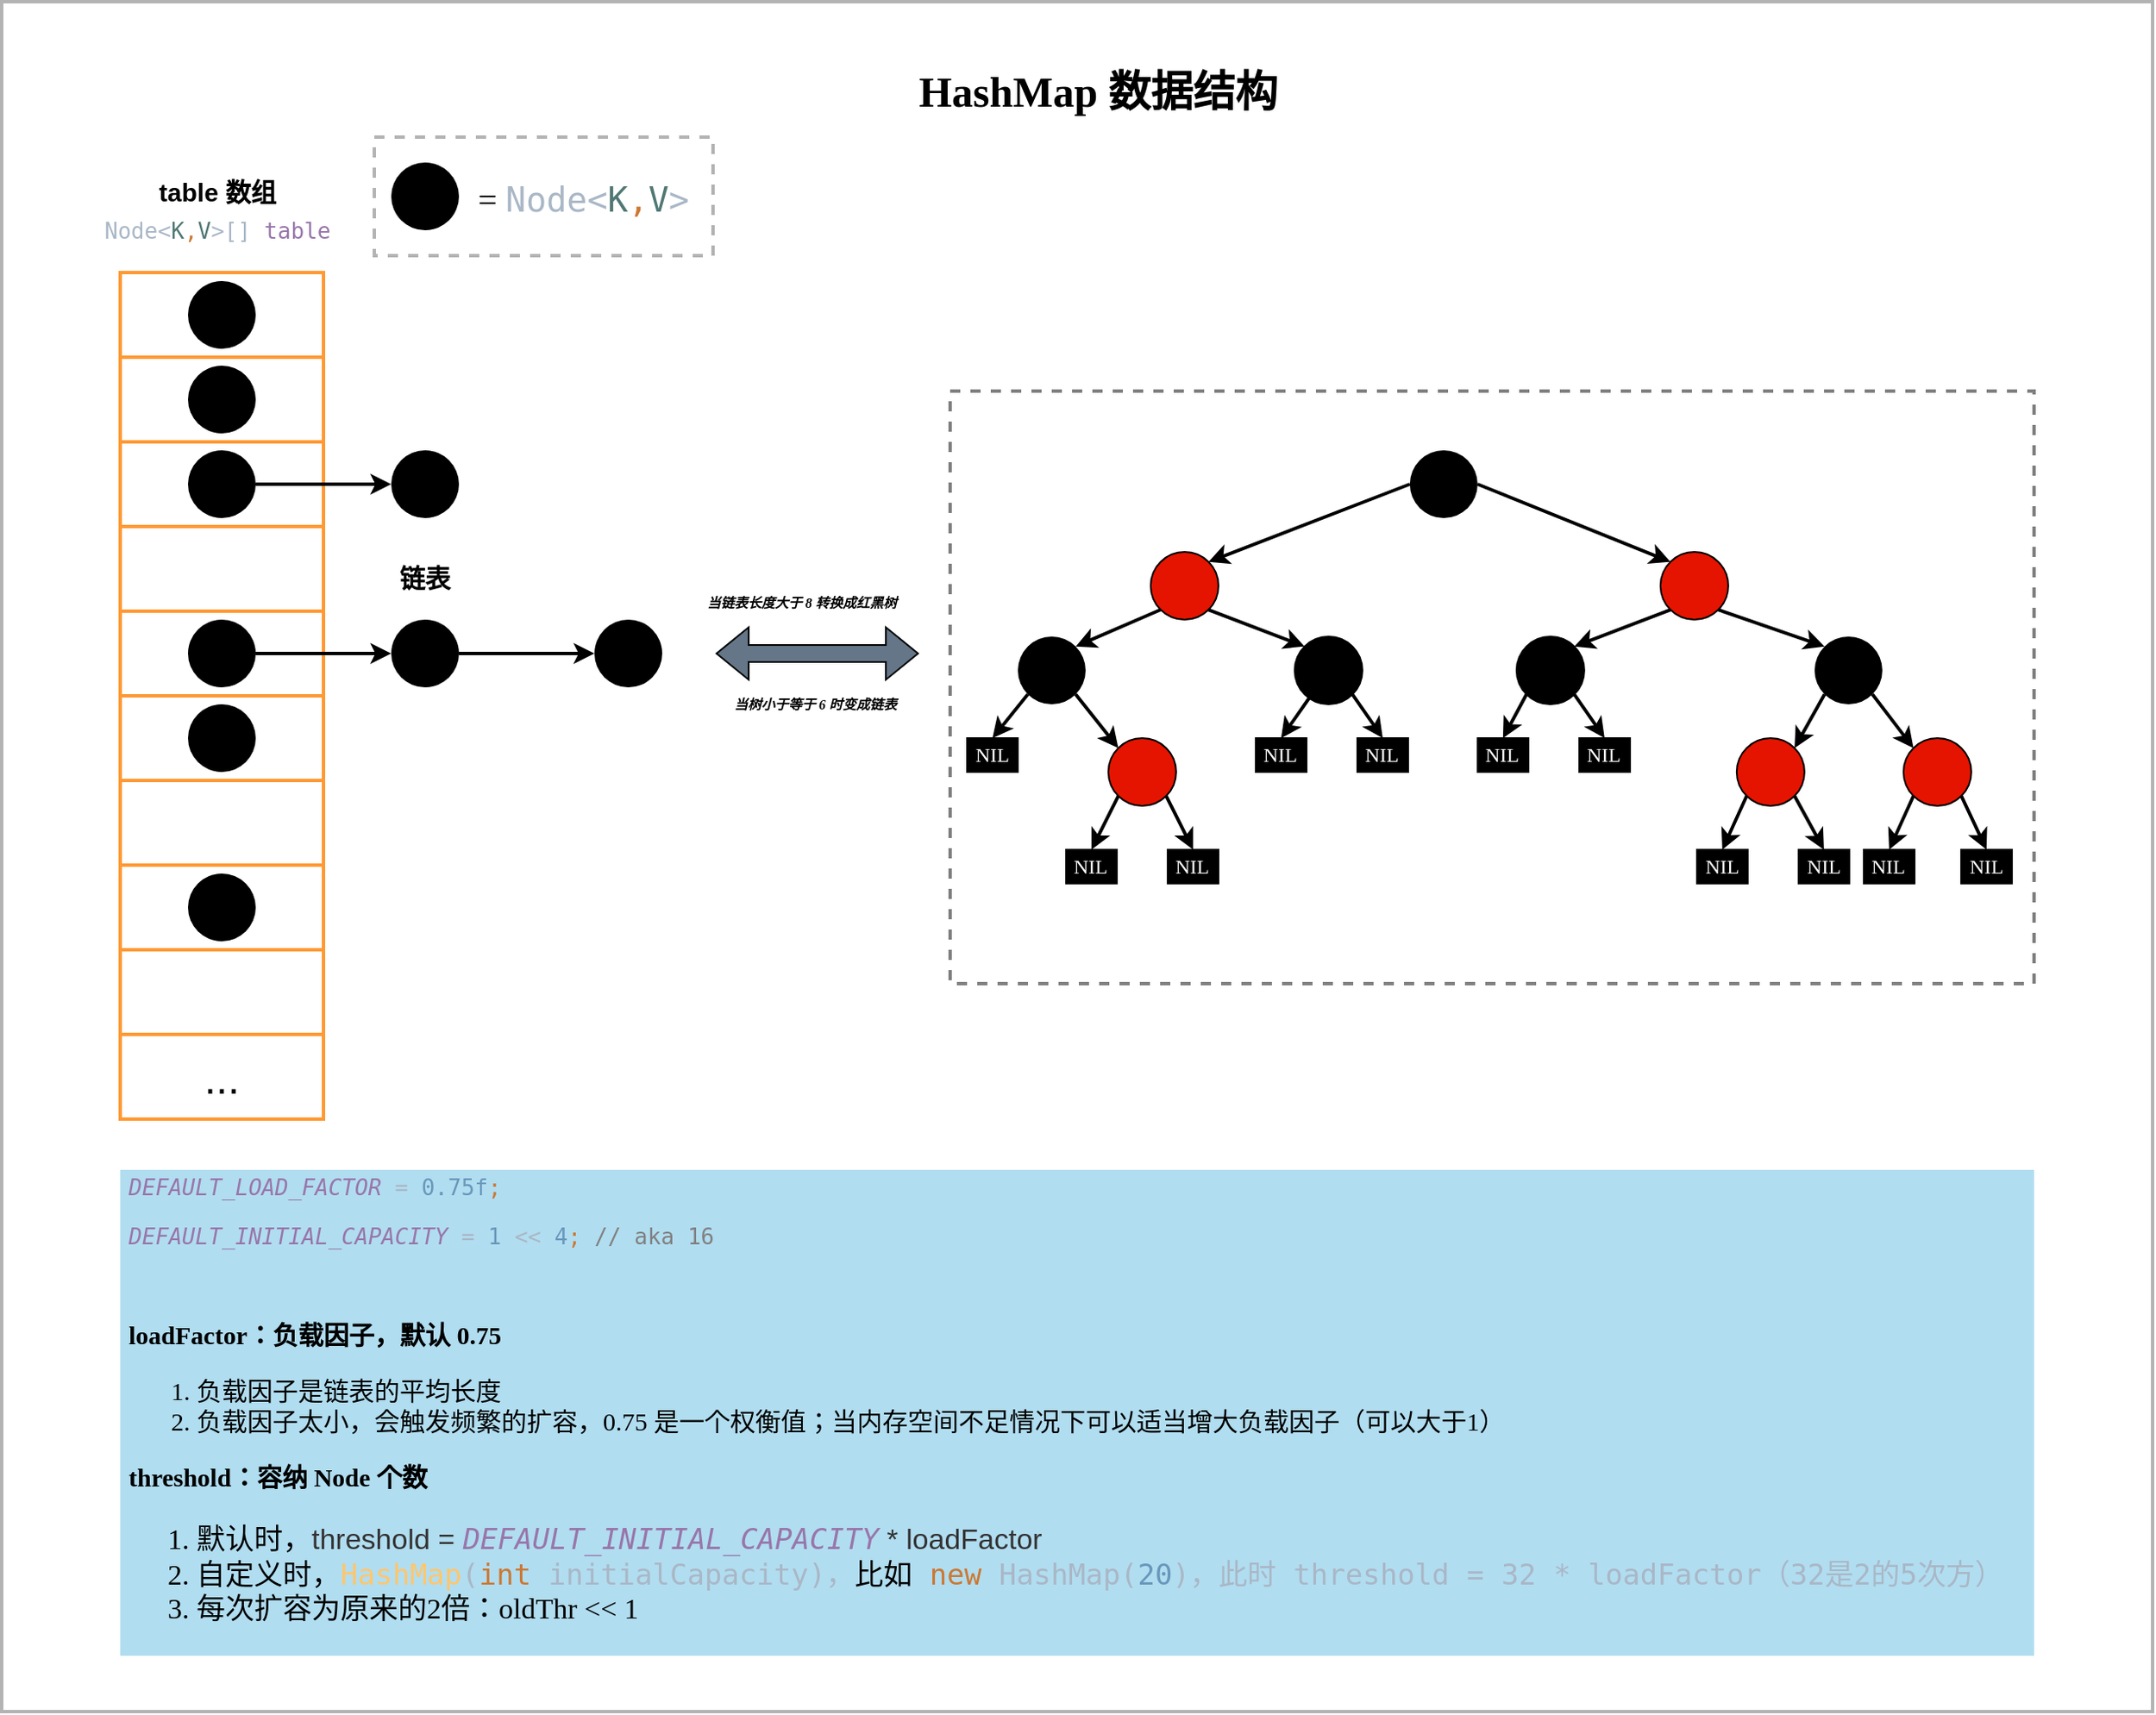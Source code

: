 <mxfile version="20.3.0" type="device" pages="2"><diagram id="qqNzA7W81XkZ4HWV_IgR" name="数据结构"><mxGraphModel dx="5583" dy="4413" grid="1" gridSize="10" guides="1" tooltips="1" connect="1" arrows="1" fold="1" page="1" pageScale="1" pageWidth="827" pageHeight="1169" math="0" shadow="0"><root><mxCell id="0"/><mxCell id="1" parent="0"/><mxCell id="kttnnO-0Cy-MZzpJboht-13" value="" style="rounded=0;whiteSpace=wrap;html=1;labelBackgroundColor=none;strokeColor=#808080;strokeWidth=2;fontFamily=Verdana;fontSize=12;fontColor=#FFFFFF;fillColor=none;dashed=1;" vertex="1" parent="1"><mxGeometry x="-3370" y="-3217" width="640" height="350" as="geometry"/></mxCell><mxCell id="f5w188ds40sn2Yb4Y8wk-1" value="" style="rounded=0;whiteSpace=wrap;html=1;labelBackgroundColor=none;strokeColor=#B3B3B3;strokeWidth=2;fontFamily=Verdana;fontSize=25;fontColor=#000000;fillColor=none;" vertex="1" parent="1"><mxGeometry x="-3930" y="-3447" width="1270" height="1010" as="geometry"/></mxCell><mxCell id="lSU7A9VfoAyD8cmtp4vf-19" value="" style="rounded=0;whiteSpace=wrap;html=1;labelBackgroundColor=none;strokeColor=#FF9933;strokeWidth=2;fontSize=12;fontColor=#000000;fillColor=none;" vertex="1" parent="1"><mxGeometry x="-3860" y="-3037" width="120" height="50" as="geometry"/></mxCell><mxCell id="lSU7A9VfoAyD8cmtp4vf-1" value="" style="rounded=0;whiteSpace=wrap;html=1;labelBackgroundColor=none;strokeColor=#FF9933;strokeWidth=2;fontSize=12;fontColor=#000000;fillColor=none;" vertex="1" parent="1"><mxGeometry x="-3860" y="-3287" width="120" height="50" as="geometry"/></mxCell><mxCell id="lSU7A9VfoAyD8cmtp4vf-4" value="" style="rounded=0;whiteSpace=wrap;html=1;labelBackgroundColor=none;strokeColor=#FF9933;strokeWidth=2;fontSize=12;fontColor=#000000;fillColor=none;" vertex="1" parent="1"><mxGeometry x="-3860" y="-3237" width="120" height="50" as="geometry"/></mxCell><mxCell id="lSU7A9VfoAyD8cmtp4vf-7" value="" style="rounded=0;whiteSpace=wrap;html=1;labelBackgroundColor=none;strokeColor=#FF9933;strokeWidth=2;fontSize=12;fontColor=#000000;fillColor=none;" vertex="1" parent="1"><mxGeometry x="-3860" y="-3187" width="120" height="50" as="geometry"/></mxCell><mxCell id="lSU7A9VfoAyD8cmtp4vf-10" value="" style="rounded=0;whiteSpace=wrap;html=1;labelBackgroundColor=none;strokeColor=#FF9933;strokeWidth=2;fontSize=12;fontColor=#000000;fillColor=none;" vertex="1" parent="1"><mxGeometry x="-3860" y="-3137" width="120" height="50" as="geometry"/></mxCell><mxCell id="lSU7A9VfoAyD8cmtp4vf-13" value="" style="rounded=0;whiteSpace=wrap;html=1;labelBackgroundColor=none;strokeColor=#FF9933;strokeWidth=2;fontSize=12;fontColor=#000000;fillColor=none;" vertex="1" parent="1"><mxGeometry x="-3860" y="-3087" width="120" height="50" as="geometry"/></mxCell><mxCell id="lSU7A9VfoAyD8cmtp4vf-16" value="" style="rounded=0;whiteSpace=wrap;html=1;labelBackgroundColor=none;strokeColor=#FF9933;strokeWidth=2;fontSize=12;fontColor=#000000;fillColor=none;" vertex="1" parent="1"><mxGeometry x="-3860" y="-2887" width="120" height="50" as="geometry"/></mxCell><mxCell id="lSU7A9VfoAyD8cmtp4vf-22" value="" style="rounded=0;whiteSpace=wrap;html=1;labelBackgroundColor=none;strokeColor=#FF9933;strokeWidth=2;fontSize=12;fontColor=#000000;fillColor=none;" vertex="1" parent="1"><mxGeometry x="-3860" y="-2987" width="120" height="50" as="geometry"/></mxCell><mxCell id="bCnIf2zCDYdY8e0HnP0T-2" value="" style="rounded=0;whiteSpace=wrap;html=1;labelBackgroundColor=none;strokeColor=#FF9933;strokeWidth=2;fontSize=12;fontColor=#000000;fillColor=none;" vertex="1" parent="1"><mxGeometry x="-3860" y="-2937" width="120" height="50" as="geometry"/></mxCell><mxCell id="bCnIf2zCDYdY8e0HnP0T-14" value="&lt;font style=&quot;font-size: 25px;&quot;&gt;...&lt;/font&gt;" style="rounded=0;whiteSpace=wrap;html=1;labelBackgroundColor=none;strokeColor=#FF9933;strokeWidth=2;fontSize=12;fontColor=#000000;fillColor=none;" vertex="1" parent="1"><mxGeometry x="-3860" y="-2837" width="120" height="50" as="geometry"/></mxCell><mxCell id="lSU7A9VfoAyD8cmtp4vf-2" value="" style="ellipse;fillColor=#000000;strokeColor=none;rounded=0;labelBackgroundColor=none;strokeWidth=2;fontSize=12;fontColor=#000000;" vertex="1" parent="1"><mxGeometry x="-3820" y="-3282" width="40" height="40" as="geometry"/></mxCell><mxCell id="lSU7A9VfoAyD8cmtp4vf-3" style="edgeStyle=orthogonalEdgeStyle;rounded=0;orthogonalLoop=1;jettySize=auto;html=1;exitX=0.5;exitY=1;exitDx=0;exitDy=0;labelBackgroundColor=none;strokeWidth=2;fontSize=12;fontColor=#000000;" edge="1" parent="1" source="lSU7A9VfoAyD8cmtp4vf-1" target="lSU7A9VfoAyD8cmtp4vf-1"><mxGeometry relative="1" as="geometry"/></mxCell><mxCell id="lSU7A9VfoAyD8cmtp4vf-5" value="" style="ellipse;fillColor=#000000;strokeColor=none;rounded=0;labelBackgroundColor=none;strokeWidth=2;fontSize=12;fontColor=#000000;" vertex="1" parent="1"><mxGeometry x="-3820" y="-3232" width="40" height="40" as="geometry"/></mxCell><mxCell id="lSU7A9VfoAyD8cmtp4vf-6" style="edgeStyle=orthogonalEdgeStyle;rounded=0;orthogonalLoop=1;jettySize=auto;html=1;exitX=0.5;exitY=1;exitDx=0;exitDy=0;labelBackgroundColor=none;strokeWidth=2;fontSize=12;fontColor=#000000;" edge="1" parent="1" source="lSU7A9VfoAyD8cmtp4vf-4" target="lSU7A9VfoAyD8cmtp4vf-4"><mxGeometry relative="1" as="geometry"/></mxCell><mxCell id="lSU7A9VfoAyD8cmtp4vf-8" value="" style="ellipse;fillColor=#000000;strokeColor=none;rounded=0;labelBackgroundColor=none;strokeWidth=2;fontSize=12;fontColor=#000000;" vertex="1" parent="1"><mxGeometry x="-3820" y="-3182" width="40" height="40" as="geometry"/></mxCell><mxCell id="lSU7A9VfoAyD8cmtp4vf-9" style="edgeStyle=orthogonalEdgeStyle;rounded=0;orthogonalLoop=1;jettySize=auto;html=1;exitX=0.5;exitY=1;exitDx=0;exitDy=0;labelBackgroundColor=none;strokeWidth=2;fontSize=12;fontColor=#000000;" edge="1" parent="1" source="lSU7A9VfoAyD8cmtp4vf-7" target="lSU7A9VfoAyD8cmtp4vf-7"><mxGeometry relative="1" as="geometry"/></mxCell><mxCell id="lSU7A9VfoAyD8cmtp4vf-12" style="edgeStyle=orthogonalEdgeStyle;rounded=0;orthogonalLoop=1;jettySize=auto;html=1;exitX=0.5;exitY=1;exitDx=0;exitDy=0;labelBackgroundColor=none;strokeWidth=2;fontSize=12;fontColor=#000000;" edge="1" parent="1" source="lSU7A9VfoAyD8cmtp4vf-10" target="lSU7A9VfoAyD8cmtp4vf-10"><mxGeometry relative="1" as="geometry"/></mxCell><mxCell id="lSU7A9VfoAyD8cmtp4vf-14" value="" style="ellipse;fillColor=#000000;strokeColor=none;rounded=0;labelBackgroundColor=none;strokeWidth=2;fontSize=12;fontColor=#000000;" vertex="1" parent="1"><mxGeometry x="-3820" y="-3082" width="40" height="40" as="geometry"/></mxCell><mxCell id="lSU7A9VfoAyD8cmtp4vf-15" style="edgeStyle=orthogonalEdgeStyle;rounded=0;orthogonalLoop=1;jettySize=auto;html=1;exitX=0.5;exitY=1;exitDx=0;exitDy=0;labelBackgroundColor=none;strokeWidth=2;fontSize=12;fontColor=#000000;" edge="1" parent="1" source="lSU7A9VfoAyD8cmtp4vf-13" target="lSU7A9VfoAyD8cmtp4vf-13"><mxGeometry relative="1" as="geometry"/></mxCell><mxCell id="lSU7A9VfoAyD8cmtp4vf-17" value="" style="ellipse;fillColor=#000000;strokeColor=none;rounded=0;labelBackgroundColor=none;strokeWidth=2;fontSize=12;fontColor=#000000;" vertex="1" parent="1"><mxGeometry x="-3820" y="-3032" width="40" height="40" as="geometry"/></mxCell><mxCell id="lSU7A9VfoAyD8cmtp4vf-18" style="edgeStyle=orthogonalEdgeStyle;rounded=0;orthogonalLoop=1;jettySize=auto;html=1;exitX=0.5;exitY=1;exitDx=0;exitDy=0;labelBackgroundColor=none;strokeWidth=2;fontSize=12;fontColor=#000000;" edge="1" parent="1" source="lSU7A9VfoAyD8cmtp4vf-16" target="lSU7A9VfoAyD8cmtp4vf-16"><mxGeometry relative="1" as="geometry"/></mxCell><mxCell id="lSU7A9VfoAyD8cmtp4vf-21" style="edgeStyle=orthogonalEdgeStyle;rounded=0;orthogonalLoop=1;jettySize=auto;html=1;exitX=0.5;exitY=1;exitDx=0;exitDy=0;labelBackgroundColor=none;strokeWidth=2;fontSize=12;fontColor=#000000;" edge="1" parent="1" source="lSU7A9VfoAyD8cmtp4vf-19" target="lSU7A9VfoAyD8cmtp4vf-19"><mxGeometry relative="1" as="geometry"/></mxCell><mxCell id="lSU7A9VfoAyD8cmtp4vf-23" value="" style="ellipse;fillColor=#000000;strokeColor=none;rounded=0;labelBackgroundColor=none;strokeWidth=2;fontSize=12;fontColor=#000000;" vertex="1" parent="1"><mxGeometry x="-3820" y="-2932" width="40" height="40" as="geometry"/></mxCell><mxCell id="lSU7A9VfoAyD8cmtp4vf-24" style="edgeStyle=orthogonalEdgeStyle;rounded=0;orthogonalLoop=1;jettySize=auto;html=1;exitX=0.5;exitY=1;exitDx=0;exitDy=0;labelBackgroundColor=none;strokeWidth=2;fontSize=12;fontColor=#000000;" edge="1" parent="1" source="lSU7A9VfoAyD8cmtp4vf-22" target="lSU7A9VfoAyD8cmtp4vf-22"><mxGeometry relative="1" as="geometry"/></mxCell><mxCell id="bCnIf2zCDYdY8e0HnP0T-1" value="&lt;span style=&quot;line-height: 2;&quot;&gt;&lt;b&gt;&lt;font style=&quot;font-size: 15px;&quot;&gt;table 数组&lt;/font&gt;&lt;/b&gt;&lt;br&gt;&lt;/span&gt;&lt;span style=&quot;color: rgb(169, 183, 198); font-family: &amp;quot;JetBrains Mono&amp;quot;, monospace; font-size: 9.8pt;&quot;&gt;Node&amp;lt;&lt;/span&gt;&lt;span style=&quot;font-family: &amp;quot;JetBrains Mono&amp;quot;, monospace; font-size: 9.8pt; color: rgb(80, 120, 116);&quot;&gt;K&lt;/span&gt;&lt;span style=&quot;font-family: &amp;quot;JetBrains Mono&amp;quot;, monospace; font-size: 9.8pt; color: rgb(204, 120, 50);&quot;&gt;,&lt;/span&gt;&lt;span style=&quot;font-family: &amp;quot;JetBrains Mono&amp;quot;, monospace; font-size: 9.8pt; color: rgb(80, 120, 116);&quot;&gt;V&lt;/span&gt;&lt;span style=&quot;color: rgb(169, 183, 198); font-family: &amp;quot;JetBrains Mono&amp;quot;, monospace; font-size: 9.8pt;&quot;&gt;&amp;gt;[] &lt;/span&gt;&lt;span style=&quot;font-family: &amp;quot;JetBrains Mono&amp;quot;, monospace; font-size: 9.8pt; color: rgb(152, 118, 170);&quot;&gt;table&lt;/span&gt;" style="rounded=0;whiteSpace=wrap;html=1;labelBackgroundColor=none;strokeColor=none;strokeWidth=2;fontSize=12;fontColor=#000000;fillColor=none;" vertex="1" parent="1"><mxGeometry x="-3875" y="-3357" width="145" height="60" as="geometry"/></mxCell><mxCell id="bCnIf2zCDYdY8e0HnP0T-3" value="" style="ellipse;fillColor=#000000;strokeColor=none;rounded=0;labelBackgroundColor=none;strokeWidth=2;fontSize=12;fontColor=#000000;" vertex="1" parent="1"><mxGeometry x="-3700" y="-3182" width="40" height="40" as="geometry"/></mxCell><mxCell id="bCnIf2zCDYdY8e0HnP0T-4" value="" style="endArrow=classic;html=1;rounded=0;labelBackgroundColor=none;strokeWidth=2;fontFamily=Verdana;fontSize=25;fontColor=none;exitX=1;exitY=0.5;exitDx=0;exitDy=0;entryX=0;entryY=0.5;entryDx=0;entryDy=0;" edge="1" parent="1" source="lSU7A9VfoAyD8cmtp4vf-8" target="bCnIf2zCDYdY8e0HnP0T-3"><mxGeometry width="50" height="50" relative="1" as="geometry"><mxPoint x="-3490" y="-3147" as="sourcePoint"/><mxPoint x="-3710" y="-3187" as="targetPoint"/></mxGeometry></mxCell><mxCell id="bCnIf2zCDYdY8e0HnP0T-5" value="" style="ellipse;fillColor=#000000;strokeColor=none;rounded=0;labelBackgroundColor=none;strokeWidth=2;fontSize=12;fontColor=#000000;" vertex="1" parent="1"><mxGeometry x="-3700" y="-3082" width="40" height="40" as="geometry"/></mxCell><mxCell id="bCnIf2zCDYdY8e0HnP0T-6" value="" style="ellipse;fillColor=#000000;strokeColor=none;rounded=0;labelBackgroundColor=none;strokeWidth=2;fontSize=12;fontColor=#000000;" vertex="1" parent="1"><mxGeometry x="-3580" y="-3082" width="40" height="40" as="geometry"/></mxCell><mxCell id="bCnIf2zCDYdY8e0HnP0T-7" value="" style="endArrow=classic;html=1;rounded=0;labelBackgroundColor=none;strokeWidth=2;fontFamily=Verdana;fontSize=25;fontColor=none;exitX=1;exitY=0.5;exitDx=0;exitDy=0;entryX=0;entryY=0.5;entryDx=0;entryDy=0;" edge="1" parent="1" source="lSU7A9VfoAyD8cmtp4vf-14" target="bCnIf2zCDYdY8e0HnP0T-5"><mxGeometry width="50" height="50" relative="1" as="geometry"><mxPoint x="-3490" y="-3147" as="sourcePoint"/><mxPoint x="-3440" y="-3197" as="targetPoint"/></mxGeometry></mxCell><mxCell id="bCnIf2zCDYdY8e0HnP0T-8" value="" style="endArrow=classic;html=1;rounded=0;labelBackgroundColor=none;strokeWidth=2;fontFamily=Verdana;fontSize=25;fontColor=none;exitX=1;exitY=0.5;exitDx=0;exitDy=0;entryX=0;entryY=0.5;entryDx=0;entryDy=0;" edge="1" parent="1" source="bCnIf2zCDYdY8e0HnP0T-5" target="bCnIf2zCDYdY8e0HnP0T-6"><mxGeometry width="50" height="50" relative="1" as="geometry"><mxPoint x="-3490" y="-3147" as="sourcePoint"/><mxPoint x="-3440" y="-3197" as="targetPoint"/></mxGeometry></mxCell><mxCell id="bCnIf2zCDYdY8e0HnP0T-9" value="&lt;span style=&quot;font-size: 15px;&quot;&gt;&lt;b&gt;链表&lt;/b&gt;&lt;/span&gt;" style="rounded=0;whiteSpace=wrap;html=1;labelBackgroundColor=none;strokeColor=none;strokeWidth=2;fontSize=12;fontColor=#000000;fillColor=none;" vertex="1" parent="1"><mxGeometry x="-3725" y="-3127" width="90" height="40" as="geometry"/></mxCell><mxCell id="bCnIf2zCDYdY8e0HnP0T-10" value="&lt;font style=&quot;font-size: 20px;&quot;&gt;=&amp;nbsp;&lt;span style=&quot;color: rgb(169, 183, 198); font-family: &amp;quot;JetBrains Mono&amp;quot;, monospace;&quot;&gt;Node&amp;lt;&lt;/span&gt;&lt;span style=&quot;font-family: &amp;quot;JetBrains Mono&amp;quot;, monospace; color: rgb(80, 120, 116);&quot;&gt;K&lt;/span&gt;&lt;span style=&quot;font-family: &amp;quot;JetBrains Mono&amp;quot;, monospace; color: rgb(204, 120, 50);&quot;&gt;,&lt;/span&gt;&lt;span style=&quot;font-family: &amp;quot;JetBrains Mono&amp;quot;, monospace; color: rgb(80, 120, 116);&quot;&gt;V&lt;/span&gt;&lt;span style=&quot;color: rgb(169, 183, 198); font-family: &amp;quot;JetBrains Mono&amp;quot;, monospace;&quot;&gt;&amp;gt;&amp;nbsp;&lt;/span&gt;&lt;/font&gt;" style="rounded=0;whiteSpace=wrap;html=1;dashed=1;labelBackgroundColor=none;strokeColor=#B3B3B3;strokeWidth=2;fontFamily=Verdana;fontSize=25;fontColor=none;fillColor=none;align=right;" vertex="1" parent="1"><mxGeometry x="-3710" y="-3367" width="200" height="70" as="geometry"/></mxCell><mxCell id="bCnIf2zCDYdY8e0HnP0T-11" value="" style="ellipse;fillColor=#000000;strokeColor=none;rounded=0;labelBackgroundColor=none;strokeWidth=2;fontSize=12;fontColor=#000000;" vertex="1" parent="1"><mxGeometry x="-3700" y="-3352" width="40" height="40" as="geometry"/></mxCell><mxCell id="bCnIf2zCDYdY8e0HnP0T-18" value="" style="shape=flexArrow;endArrow=classic;html=1;rounded=0;labelBackgroundColor=none;strokeWidth=1;fontFamily=Verdana;fontSize=20;fontColor=none;fillColor=#647687;strokeColor=#000000;startArrow=block;" edge="1" parent="1"><mxGeometry width="50" height="50" relative="1" as="geometry"><mxPoint x="-3508.44" y="-3062" as="sourcePoint"/><mxPoint x="-3388.44" y="-3062" as="targetPoint"/></mxGeometry></mxCell><mxCell id="bCnIf2zCDYdY8e0HnP0T-19" value="&lt;font size=&quot;1&quot; style=&quot;&quot;&gt;&lt;b style=&quot;&quot;&gt;&lt;i style=&quot;font-size: 8px;&quot;&gt;当链表长度大于 8 转换成红黑树&lt;/i&gt;&lt;/b&gt;&lt;/font&gt;" style="edgeLabel;html=1;align=center;verticalAlign=middle;resizable=0;points=[];fontSize=20;fontFamily=Verdana;fontColor=none;labelBackgroundColor=none;" vertex="1" connectable="0" parent="bCnIf2zCDYdY8e0HnP0T-18"><mxGeometry x="-0.133" y="4" relative="1" as="geometry"><mxPoint x="-2" y="-31" as="offset"/></mxGeometry></mxCell><mxCell id="-aQDxC9P8WfakKaH1oD_-5" value="&lt;font size=&quot;1&quot; style=&quot;&quot;&gt;&lt;b style=&quot;&quot;&gt;&lt;i style=&quot;font-size: 8px;&quot;&gt;当树小于等于 6 时变成链表&lt;/i&gt;&lt;/b&gt;&lt;/font&gt;" style="edgeLabel;html=1;align=center;verticalAlign=middle;resizable=0;points=[];fontSize=20;fontFamily=Verdana;fontColor=none;labelBackgroundColor=none;" vertex="1" connectable="0" parent="bCnIf2zCDYdY8e0HnP0T-18"><mxGeometry x="-0.133" y="4" relative="1" as="geometry"><mxPoint x="6" y="29" as="offset"/></mxGeometry></mxCell><mxCell id="bCnIf2zCDYdY8e0HnP0T-26" value="" style="ellipse;fillColor=#000000;strokeColor=none;rounded=0;labelBackgroundColor=none;strokeWidth=2;fontSize=12;fontColor=#000000;" vertex="1" parent="1"><mxGeometry x="-3330" y="-3072" width="40" height="40" as="geometry"/></mxCell><mxCell id="bCnIf2zCDYdY8e0HnP0T-27" value="" style="ellipse;fillColor=#000000;strokeColor=none;rounded=0;labelBackgroundColor=none;strokeWidth=2;fontSize=12;fontColor=#000000;" vertex="1" parent="1"><mxGeometry x="-2859.56" y="-3072" width="40" height="40" as="geometry"/></mxCell><mxCell id="bCnIf2zCDYdY8e0HnP0T-28" value="" style="ellipse;fillColor=#000000;strokeColor=none;rounded=0;labelBackgroundColor=none;strokeWidth=2;fontSize=12;fontColor=#000000;" vertex="1" parent="1"><mxGeometry x="-3098.56" y="-3182" width="40" height="40" as="geometry"/></mxCell><mxCell id="bCnIf2zCDYdY8e0HnP0T-29" value="&lt;font size=&quot;1&quot; color=&quot;#ffffff&quot;&gt;&lt;span style=&quot;font-size: 12px;&quot;&gt;NIL&lt;/span&gt;&lt;/font&gt;" style="rounded=0;whiteSpace=wrap;html=1;labelBackgroundColor=none;strokeColor=#000000;strokeWidth=1;fontFamily=Verdana;fontSize=8;fontColor=none;fillColor=#000000;" vertex="1" parent="1"><mxGeometry x="-3360" y="-3012" width="30" height="20" as="geometry"/></mxCell><mxCell id="bCnIf2zCDYdY8e0HnP0T-37" value="" style="ellipse;fillColor=#e51400;strokeColor=#000000;rounded=0;labelBackgroundColor=none;strokeWidth=1;fontSize=12;fontColor=#ffffff;" vertex="1" parent="1"><mxGeometry x="-3251.56" y="-3122" width="40" height="40" as="geometry"/></mxCell><mxCell id="bCnIf2zCDYdY8e0HnP0T-38" value="" style="ellipse;fillColor=#e51400;strokeColor=#000000;rounded=0;labelBackgroundColor=none;strokeWidth=1;fontSize=12;fontColor=#ffffff;" vertex="1" parent="1"><mxGeometry x="-2950.56" y="-3122" width="40" height="40" as="geometry"/></mxCell><mxCell id="bCnIf2zCDYdY8e0HnP0T-69" value="" style="endArrow=classic;html=1;rounded=0;labelBackgroundColor=none;strokeColor=#000000;strokeWidth=2;fontFamily=Verdana;fontSize=8;fontColor=#FFFFFF;gradientColor=none;exitX=0;exitY=0.5;exitDx=0;exitDy=0;entryX=1;entryY=0;entryDx=0;entryDy=0;" edge="1" parent="1" source="bCnIf2zCDYdY8e0HnP0T-28" target="bCnIf2zCDYdY8e0HnP0T-37"><mxGeometry width="50" height="50" relative="1" as="geometry"><mxPoint x="-3341.56" y="-3082" as="sourcePoint"/><mxPoint x="-3291.56" y="-3132" as="targetPoint"/></mxGeometry></mxCell><mxCell id="bCnIf2zCDYdY8e0HnP0T-70" value="" style="endArrow=classic;html=1;rounded=0;labelBackgroundColor=none;strokeColor=#000000;strokeWidth=2;fontFamily=Verdana;fontSize=8;fontColor=#FFFFFF;gradientColor=none;exitX=1;exitY=0.5;exitDx=0;exitDy=0;entryX=0;entryY=0;entryDx=0;entryDy=0;" edge="1" parent="1" source="bCnIf2zCDYdY8e0HnP0T-28" target="bCnIf2zCDYdY8e0HnP0T-38"><mxGeometry width="50" height="50" relative="1" as="geometry"><mxPoint x="-3341.56" y="-3082" as="sourcePoint"/><mxPoint x="-3291.56" y="-3132" as="targetPoint"/></mxGeometry></mxCell><mxCell id="bCnIf2zCDYdY8e0HnP0T-71" value="" style="endArrow=classic;html=1;rounded=0;labelBackgroundColor=none;strokeColor=#000000;strokeWidth=2;fontFamily=Verdana;fontSize=8;fontColor=#FFFFFF;gradientColor=none;exitX=1;exitY=1;exitDx=0;exitDy=0;entryX=0;entryY=0;entryDx=0;entryDy=0;" edge="1" parent="1" source="bCnIf2zCDYdY8e0HnP0T-26" target="bCnIf2zCDYdY8e0HnP0T-65"><mxGeometry width="50" height="50" relative="1" as="geometry"><mxPoint x="-3058.56" y="-3137" as="sourcePoint"/><mxPoint x="-3211.56" y="-3097" as="targetPoint"/></mxGeometry></mxCell><mxCell id="bCnIf2zCDYdY8e0HnP0T-72" value="" style="endArrow=classic;html=1;rounded=0;labelBackgroundColor=none;strokeColor=#000000;strokeWidth=2;fontFamily=Verdana;fontSize=8;fontColor=#FFFFFF;gradientColor=none;exitX=0;exitY=1;exitDx=0;exitDy=0;entryX=0.5;entryY=0;entryDx=0;entryDy=0;" edge="1" parent="1" source="bCnIf2zCDYdY8e0HnP0T-26" target="bCnIf2zCDYdY8e0HnP0T-29"><mxGeometry width="50" height="50" relative="1" as="geometry"><mxPoint x="-3305" y="-3032" as="sourcePoint"/><mxPoint x="-3272.167" y="-3007.607" as="targetPoint"/></mxGeometry></mxCell><mxCell id="bCnIf2zCDYdY8e0HnP0T-73" value="" style="endArrow=classic;html=1;rounded=0;labelBackgroundColor=none;strokeColor=#000000;strokeWidth=2;fontFamily=Verdana;fontSize=8;fontColor=#FFFFFF;gradientColor=none;exitX=0;exitY=1;exitDx=0;exitDy=0;entryX=1;entryY=0;entryDx=0;entryDy=0;" edge="1" parent="1" source="bCnIf2zCDYdY8e0HnP0T-37" target="bCnIf2zCDYdY8e0HnP0T-26"><mxGeometry width="50" height="50" relative="1" as="geometry"><mxPoint x="-3058.56" y="-3137" as="sourcePoint"/><mxPoint x="-3211.56" y="-3097" as="targetPoint"/></mxGeometry></mxCell><mxCell id="bCnIf2zCDYdY8e0HnP0T-74" value="" style="endArrow=classic;html=1;rounded=0;labelBackgroundColor=none;strokeColor=#000000;strokeWidth=2;fontFamily=Verdana;fontSize=8;fontColor=#FFFFFF;gradientColor=none;exitX=1;exitY=1;exitDx=0;exitDy=0;entryX=0;entryY=0;entryDx=0;entryDy=0;" edge="1" parent="1" source="bCnIf2zCDYdY8e0HnP0T-37" target="bCnIf2zCDYdY8e0HnP0T-61"><mxGeometry width="50" height="50" relative="1" as="geometry"><mxPoint x="-3237.167" y="-3086.393" as="sourcePoint"/><mxPoint x="-3294.393" y="-3057.607" as="targetPoint"/></mxGeometry></mxCell><mxCell id="bCnIf2zCDYdY8e0HnP0T-76" value="" style="endArrow=classic;html=1;rounded=0;labelBackgroundColor=none;strokeColor=#000000;strokeWidth=2;fontFamily=Verdana;fontSize=8;fontColor=#FFFFFF;gradientColor=none;exitX=1;exitY=1;exitDx=0;exitDy=0;entryX=0;entryY=0;entryDx=0;entryDy=0;" edge="1" parent="1" source="bCnIf2zCDYdY8e0HnP0T-38" target="bCnIf2zCDYdY8e0HnP0T-27"><mxGeometry width="50" height="50" relative="1" as="geometry"><mxPoint x="-3077.56" y="-3137" as="sourcePoint"/><mxPoint x="-2936.167" y="-3107.607" as="targetPoint"/></mxGeometry></mxCell><mxCell id="bCnIf2zCDYdY8e0HnP0T-77" value="" style="endArrow=classic;html=1;rounded=0;labelBackgroundColor=none;strokeColor=#000000;strokeWidth=2;fontFamily=Verdana;fontSize=8;fontColor=#FFFFFF;gradientColor=none;exitX=0;exitY=1;exitDx=0;exitDy=0;entryX=1;entryY=0;entryDx=0;entryDy=0;" edge="1" parent="1" source="bCnIf2zCDYdY8e0HnP0T-38" target="bCnIf2zCDYdY8e0HnP0T-57"><mxGeometry width="50" height="50" relative="1" as="geometry"><mxPoint x="-2914.953" y="-3086.393" as="sourcePoint"/><mxPoint x="-2845.167" y="-3057.607" as="targetPoint"/></mxGeometry></mxCell><mxCell id="kttnnO-0Cy-MZzpJboht-3" value="" style="endArrow=classic;html=1;rounded=0;labelBackgroundColor=none;strokeColor=#000000;strokeWidth=2;fontFamily=Verdana;fontSize=8;fontColor=#FFFFFF;gradientColor=none;entryX=1;entryY=0;entryDx=0;entryDy=0;exitX=0;exitY=1;exitDx=0;exitDy=0;" edge="1" parent="1" source="bCnIf2zCDYdY8e0HnP0T-27" target="bCnIf2zCDYdY8e0HnP0T-53"><mxGeometry width="50" height="50" relative="1" as="geometry"><mxPoint x="-2930.56" y="-3052" as="sourcePoint"/><mxPoint x="-2845.167" y="-3057.607" as="targetPoint"/></mxGeometry></mxCell><mxCell id="kttnnO-0Cy-MZzpJboht-4" value="" style="endArrow=classic;html=1;rounded=0;labelBackgroundColor=none;strokeColor=#000000;strokeWidth=2;fontFamily=Verdana;fontSize=8;fontColor=#FFFFFF;gradientColor=none;entryX=0;entryY=0;entryDx=0;entryDy=0;exitX=1;exitY=1;exitDx=0;exitDy=0;" edge="1" parent="1" source="bCnIf2zCDYdY8e0HnP0T-27" target="bCnIf2zCDYdY8e0HnP0T-30"><mxGeometry width="50" height="50" relative="1" as="geometry"><mxPoint x="-2845.167" y="-3036.393" as="sourcePoint"/><mxPoint x="-2869.953" y="-3007.607" as="targetPoint"/></mxGeometry></mxCell><mxCell id="bCnIf2zCDYdY8e0HnP0T-61" value="" style="ellipse;fillColor=#000000;strokeColor=#000000;rounded=0;labelBackgroundColor=none;strokeWidth=1;fontSize=12;fontColor=#ffffff;container=0;" vertex="1" parent="1"><mxGeometry x="-3166.56" y="-3072" width="40" height="40" as="geometry"/></mxCell><mxCell id="bCnIf2zCDYdY8e0HnP0T-62" value="&lt;font color=&quot;#ffffff&quot; style=&quot;font-size: 12px;&quot;&gt;&lt;span style=&quot;font-size: 12px;&quot;&gt;NIL&lt;/span&gt;&lt;/font&gt;" style="rounded=0;whiteSpace=wrap;html=1;labelBackgroundColor=none;strokeColor=#000000;strokeWidth=1;fontFamily=Verdana;fontSize=12;fontColor=none;fillColor=#000000;container=0;fontStyle=0" vertex="1" parent="1"><mxGeometry x="-3189.56" y="-3012" width="30" height="20" as="geometry"/></mxCell><mxCell id="bCnIf2zCDYdY8e0HnP0T-63" value="&lt;font color=&quot;#ffffff&quot; style=&quot;font-size: 12px;&quot;&gt;&lt;span style=&quot;font-size: 12px;&quot;&gt;NIL&lt;/span&gt;&lt;/font&gt;" style="rounded=0;whiteSpace=wrap;html=1;labelBackgroundColor=none;strokeColor=#000000;strokeWidth=1;fontFamily=Verdana;fontSize=12;fontColor=none;fillColor=#000000;container=0;fontStyle=0" vertex="1" parent="1"><mxGeometry x="-3129.56" y="-3012" width="30" height="20" as="geometry"/></mxCell><mxCell id="kttnnO-0Cy-MZzpJboht-5" value="" style="endArrow=classic;html=1;rounded=0;labelBackgroundColor=none;strokeColor=#000000;strokeWidth=2;fontFamily=Verdana;fontSize=8;fontColor=#FFFFFF;gradientColor=none;entryX=0.5;entryY=0;entryDx=0;entryDy=0;" edge="1" parent="1" source="bCnIf2zCDYdY8e0HnP0T-61" target="bCnIf2zCDYdY8e0HnP0T-62"><mxGeometry width="50" height="50" relative="1" as="geometry"><mxPoint x="-3191.56" y="-3042" as="sourcePoint"/><mxPoint x="-3152.167" y="-3057.607" as="targetPoint"/></mxGeometry></mxCell><mxCell id="kttnnO-0Cy-MZzpJboht-6" value="" style="endArrow=classic;html=1;rounded=0;labelBackgroundColor=none;strokeColor=#000000;strokeWidth=2;fontFamily=Verdana;fontSize=8;fontColor=#FFFFFF;gradientColor=none;exitX=1;exitY=1;exitDx=0;exitDy=0;entryX=0.5;entryY=0;entryDx=0;entryDy=0;" edge="1" parent="1" source="bCnIf2zCDYdY8e0HnP0T-61" target="bCnIf2zCDYdY8e0HnP0T-63"><mxGeometry width="50" height="50" relative="1" as="geometry"><mxPoint x="-3215.953" y="-3086.393" as="sourcePoint"/><mxPoint x="-3152.167" y="-3057.607" as="targetPoint"/></mxGeometry></mxCell><mxCell id="bCnIf2zCDYdY8e0HnP0T-65" value="" style="ellipse;fillColor=#e51400;strokeColor=#000000;rounded=0;labelBackgroundColor=none;strokeWidth=1;fontSize=12;fontColor=#ffffff;container=0;" vertex="1" parent="1"><mxGeometry x="-3276.56" y="-3012" width="40" height="40" as="geometry"/></mxCell><mxCell id="bCnIf2zCDYdY8e0HnP0T-66" value="&lt;font color=&quot;#ffffff&quot; style=&quot;font-size: 12px;&quot;&gt;&lt;span style=&quot;font-size: 12px;&quot;&gt;NIL&lt;/span&gt;&lt;/font&gt;" style="rounded=0;whiteSpace=wrap;html=1;labelBackgroundColor=none;strokeColor=#000000;strokeWidth=1;fontFamily=Verdana;fontSize=12;fontColor=none;fillColor=#000000;container=0;fontStyle=0" vertex="1" parent="1"><mxGeometry x="-3301.56" y="-2946.14" width="30" height="20" as="geometry"/></mxCell><mxCell id="bCnIf2zCDYdY8e0HnP0T-67" value="&lt;font color=&quot;#ffffff&quot; style=&quot;font-size: 12px;&quot;&gt;&lt;span style=&quot;font-size: 12px;&quot;&gt;NIL&lt;/span&gt;&lt;/font&gt;" style="rounded=0;whiteSpace=wrap;html=1;labelBackgroundColor=none;strokeColor=#000000;strokeWidth=1;fontFamily=Verdana;fontSize=12;fontColor=none;fillColor=#000000;container=0;fontStyle=0" vertex="1" parent="1"><mxGeometry x="-3241.56" y="-2946.14" width="30" height="20" as="geometry"/></mxCell><mxCell id="kttnnO-0Cy-MZzpJboht-7" value="" style="endArrow=classic;html=1;rounded=0;labelBackgroundColor=none;strokeColor=#000000;strokeWidth=2;fontFamily=Verdana;fontSize=8;fontColor=#FFFFFF;gradientColor=none;exitX=1;exitY=1;exitDx=0;exitDy=0;entryX=0.5;entryY=0;entryDx=0;entryDy=0;" edge="1" parent="1" source="bCnIf2zCDYdY8e0HnP0T-65" target="bCnIf2zCDYdY8e0HnP0T-67"><mxGeometry width="50" height="50" relative="1" as="geometry"><mxPoint x="-3205.953" y="-3076.393" as="sourcePoint"/><mxPoint x="-3142.167" y="-3047.607" as="targetPoint"/></mxGeometry></mxCell><mxCell id="kttnnO-0Cy-MZzpJboht-8" value="" style="endArrow=classic;html=1;rounded=0;labelBackgroundColor=none;strokeColor=#000000;strokeWidth=2;fontFamily=Verdana;fontSize=8;fontColor=#FFFFFF;gradientColor=none;exitX=0;exitY=1;exitDx=0;exitDy=0;entryX=0.5;entryY=0;entryDx=0;entryDy=0;" edge="1" parent="1" source="bCnIf2zCDYdY8e0HnP0T-65" target="bCnIf2zCDYdY8e0HnP0T-66"><mxGeometry width="50" height="50" relative="1" as="geometry"><mxPoint x="-3227.167" y="-3076.393" as="sourcePoint"/><mxPoint x="-3284.393" y="-3047.607" as="targetPoint"/></mxGeometry></mxCell><mxCell id="bCnIf2zCDYdY8e0HnP0T-57" value="" style="ellipse;fillColor=#000000;strokeColor=#000000;rounded=0;labelBackgroundColor=none;strokeWidth=1;fontSize=12;fontColor=#ffffff;container=0;" vertex="1" parent="1"><mxGeometry x="-3035.56" y="-3072" width="40" height="40" as="geometry"/></mxCell><mxCell id="bCnIf2zCDYdY8e0HnP0T-58" value="&lt;font color=&quot;#ffffff&quot; style=&quot;font-size: 12px;&quot;&gt;&lt;span style=&quot;font-size: 12px;&quot;&gt;NIL&lt;/span&gt;&lt;/font&gt;" style="rounded=0;whiteSpace=wrap;html=1;labelBackgroundColor=none;strokeColor=#000000;strokeWidth=1;fontFamily=Verdana;fontSize=12;fontColor=none;fillColor=#000000;container=0;fontStyle=0" vertex="1" parent="1"><mxGeometry x="-3058.56" y="-3012" width="30" height="20" as="geometry"/></mxCell><mxCell id="bCnIf2zCDYdY8e0HnP0T-59" value="&lt;font color=&quot;#ffffff&quot; style=&quot;font-size: 12px;&quot;&gt;&lt;span style=&quot;font-size: 12px;&quot;&gt;NIL&lt;/span&gt;&lt;/font&gt;" style="rounded=0;whiteSpace=wrap;html=1;labelBackgroundColor=none;strokeColor=#000000;strokeWidth=1;fontFamily=Verdana;fontSize=12;fontColor=none;fillColor=#000000;container=0;fontStyle=0" vertex="1" parent="1"><mxGeometry x="-2998.56" y="-3012" width="30" height="20" as="geometry"/></mxCell><mxCell id="bCnIf2zCDYdY8e0HnP0T-78" value="" style="endArrow=classic;html=1;rounded=0;labelBackgroundColor=none;strokeColor=#000000;strokeWidth=2;fontFamily=Verdana;fontSize=8;fontColor=#FFFFFF;gradientColor=none;exitX=0;exitY=1;exitDx=0;exitDy=0;entryX=0.5;entryY=0;entryDx=0;entryDy=0;" edge="1" parent="1" source="bCnIf2zCDYdY8e0HnP0T-57" target="bCnIf2zCDYdY8e0HnP0T-58"><mxGeometry width="50" height="50" relative="1" as="geometry"><mxPoint x="-2936.167" y="-3086.393" as="sourcePoint"/><mxPoint x="-2999.953" y="-3057.607" as="targetPoint"/></mxGeometry></mxCell><mxCell id="kttnnO-0Cy-MZzpJboht-2" value="" style="endArrow=classic;html=1;rounded=0;labelBackgroundColor=none;strokeColor=#000000;strokeWidth=2;fontFamily=Verdana;fontSize=8;fontColor=#FFFFFF;gradientColor=none;exitX=1;exitY=1;exitDx=0;exitDy=0;entryX=0.5;entryY=0;entryDx=0;entryDy=0;" edge="1" parent="1" source="bCnIf2zCDYdY8e0HnP0T-57" target="bCnIf2zCDYdY8e0HnP0T-59"><mxGeometry width="50" height="50" relative="1" as="geometry"><mxPoint x="-2936.167" y="-3086.393" as="sourcePoint"/><mxPoint x="-2999.953" y="-3057.607" as="targetPoint"/></mxGeometry></mxCell><mxCell id="bCnIf2zCDYdY8e0HnP0T-30" value="" style="ellipse;fillColor=#e51400;strokeColor=#000000;rounded=0;labelBackgroundColor=none;strokeWidth=1;fontSize=12;fontColor=#ffffff;container=0;" vertex="1" parent="1"><mxGeometry x="-2807.06" y="-3012" width="40" height="40" as="geometry"/></mxCell><mxCell id="bCnIf2zCDYdY8e0HnP0T-35" value="&lt;font color=&quot;#ffffff&quot; style=&quot;font-size: 12px;&quot;&gt;&lt;span style=&quot;font-size: 12px;&quot;&gt;NIL&lt;/span&gt;&lt;/font&gt;" style="rounded=0;whiteSpace=wrap;html=1;labelBackgroundColor=none;strokeColor=#000000;strokeWidth=1;fontFamily=Verdana;fontSize=12;fontColor=none;fillColor=#000000;container=0;fontStyle=0" vertex="1" parent="1"><mxGeometry x="-2830.56" y="-2946.14" width="30" height="20" as="geometry"/></mxCell><mxCell id="bCnIf2zCDYdY8e0HnP0T-39" value="&lt;font color=&quot;#ffffff&quot; style=&quot;font-size: 12px;&quot;&gt;&lt;span style=&quot;font-size: 12px;&quot;&gt;NIL&lt;/span&gt;&lt;/font&gt;" style="rounded=0;whiteSpace=wrap;html=1;labelBackgroundColor=none;strokeColor=#000000;strokeWidth=1;fontFamily=Verdana;fontSize=12;fontColor=none;fillColor=#000000;container=0;fontStyle=0" vertex="1" parent="1"><mxGeometry x="-2773.06" y="-2946.14" width="30" height="20" as="geometry"/></mxCell><mxCell id="kttnnO-0Cy-MZzpJboht-11" value="" style="endArrow=classic;html=1;rounded=0;labelBackgroundColor=none;strokeColor=#000000;strokeWidth=2;fontFamily=Verdana;fontSize=8;fontColor=#FFFFFF;gradientColor=none;entryX=0.5;entryY=0;entryDx=0;entryDy=0;exitX=1;exitY=1;exitDx=0;exitDy=0;" edge="1" parent="1" source="bCnIf2zCDYdY8e0HnP0T-30" target="bCnIf2zCDYdY8e0HnP0T-39"><mxGeometry width="50" height="50" relative="1" as="geometry"><mxPoint x="-2771.418" y="-2961.998" as="sourcePoint"/><mxPoint x="-2791.167" y="-2981.747" as="targetPoint"/></mxGeometry></mxCell><mxCell id="kttnnO-0Cy-MZzpJboht-12" value="" style="endArrow=classic;html=1;rounded=0;labelBackgroundColor=none;strokeColor=#000000;strokeWidth=2;fontFamily=Verdana;fontSize=8;fontColor=#FFFFFF;gradientColor=none;entryX=0.5;entryY=0;entryDx=0;entryDy=0;exitX=0;exitY=1;exitDx=0;exitDy=0;" edge="1" parent="1" source="bCnIf2zCDYdY8e0HnP0T-30" target="bCnIf2zCDYdY8e0HnP0T-35"><mxGeometry width="50" height="50" relative="1" as="geometry"><mxPoint x="-2799.702" y="-2961.998" as="sourcePoint"/><mxPoint x="-2791.167" y="-2981.747" as="targetPoint"/></mxGeometry></mxCell><mxCell id="bCnIf2zCDYdY8e0HnP0T-53" value="" style="ellipse;fillColor=#e51400;strokeColor=#000000;rounded=0;labelBackgroundColor=none;strokeWidth=1;fontSize=12;fontColor=#ffffff;container=0;" vertex="1" parent="1"><mxGeometry x="-2905.56" y="-3012" width="40" height="40" as="geometry"/></mxCell><mxCell id="bCnIf2zCDYdY8e0HnP0T-54" value="&lt;font color=&quot;#ffffff&quot; style=&quot;font-size: 12px;&quot;&gt;&lt;span style=&quot;font-size: 12px;&quot;&gt;NIL&lt;/span&gt;&lt;/font&gt;" style="rounded=0;whiteSpace=wrap;html=1;labelBackgroundColor=none;strokeColor=#000000;strokeWidth=1;fontFamily=Verdana;fontSize=12;fontColor=none;fillColor=#000000;container=0;fontStyle=0" vertex="1" parent="1"><mxGeometry x="-2929.06" y="-2946.14" width="30" height="20" as="geometry"/></mxCell><mxCell id="bCnIf2zCDYdY8e0HnP0T-55" value="&lt;font color=&quot;#ffffff&quot; style=&quot;font-size: 12px;&quot;&gt;&lt;span style=&quot;font-size: 12px;&quot;&gt;NIL&lt;/span&gt;&lt;/font&gt;" style="rounded=0;whiteSpace=wrap;html=1;labelBackgroundColor=none;strokeColor=#000000;strokeWidth=1;fontFamily=Verdana;fontSize=12;fontColor=none;fillColor=#000000;container=0;fontStyle=0" vertex="1" parent="1"><mxGeometry x="-2869.06" y="-2946.14" width="30" height="20" as="geometry"/></mxCell><mxCell id="kttnnO-0Cy-MZzpJboht-9" value="" style="endArrow=classic;html=1;rounded=0;labelBackgroundColor=none;strokeColor=#000000;strokeWidth=2;fontFamily=Verdana;fontSize=8;fontColor=#FFFFFF;gradientColor=none;entryX=0.5;entryY=0;entryDx=0;entryDy=0;exitX=0;exitY=1;exitDx=0;exitDy=0;" edge="1" parent="1" source="bCnIf2zCDYdY8e0HnP0T-53" target="bCnIf2zCDYdY8e0HnP0T-54"><mxGeometry width="50" height="50" relative="1" as="geometry"><mxPoint x="-2898.202" y="-2961.998" as="sourcePoint"/><mxPoint x="-2868.453" y="-2981.747" as="targetPoint"/></mxGeometry></mxCell><mxCell id="kttnnO-0Cy-MZzpJboht-10" value="" style="endArrow=classic;html=1;rounded=0;labelBackgroundColor=none;strokeColor=#000000;strokeWidth=2;fontFamily=Verdana;fontSize=8;fontColor=#FFFFFF;gradientColor=none;entryX=0.5;entryY=0;entryDx=0;entryDy=0;exitX=1;exitY=1;exitDx=0;exitDy=0;" edge="1" parent="1" source="bCnIf2zCDYdY8e0HnP0T-53" target="bCnIf2zCDYdY8e0HnP0T-55"><mxGeometry width="50" height="50" relative="1" as="geometry"><mxPoint x="-2869.918" y="-2961.998" as="sourcePoint"/><mxPoint x="-2868.453" y="-2981.747" as="targetPoint"/></mxGeometry></mxCell><mxCell id="f5w188ds40sn2Yb4Y8wk-2" value="&lt;b&gt;HashMap 数据结构&lt;/b&gt;" style="rounded=0;whiteSpace=wrap;html=1;labelBackgroundColor=none;strokeColor=none;strokeWidth=2;fontFamily=Verdana;fontSize=25;fontColor=#000000;fillColor=none;" vertex="1" parent="1"><mxGeometry x="-3404.56" y="-3417" width="245" height="45" as="geometry"/></mxCell><mxCell id="5ZZCt_IjAguXxL4rvlSm-3" value="&lt;h1 style=&quot;font-size: 15px;&quot;&gt;&lt;font style=&quot;font-size: 15px;&quot;&gt;&lt;pre style=&quot;color: rgb(169, 183, 198); font-family: &amp;quot;JetBrains Mono&amp;quot;, monospace; font-size: 9.8pt; font-weight: normal;&quot;&gt;&lt;span style=&quot;color: rgb(152, 118, 170); font-style: italic;&quot;&gt;DEFAULT_LOAD_FACTOR &lt;/span&gt;= &lt;span style=&quot;color: rgb(104, 151, 187);&quot;&gt;0.75f&lt;/span&gt;&lt;span style=&quot;color: rgb(204, 120, 50);&quot;&gt;;&lt;/span&gt;&lt;/pre&gt;&lt;pre style=&quot;color: rgb(169, 183, 198); font-family: &amp;quot;JetBrains Mono&amp;quot;, monospace; font-size: 9.8pt; font-weight: normal;&quot;&gt;&lt;pre style=&quot;font-family: &amp;quot;JetBrains Mono&amp;quot;, monospace; font-size: 9.8pt;&quot;&gt;&lt;span style=&quot;color:#9876aa;font-style:italic;&quot;&gt;DEFAULT_INITIAL_CAPACITY &lt;/span&gt;= &lt;span style=&quot;color:#6897bb;&quot;&gt;1 &lt;/span&gt;&amp;lt;&amp;lt; &lt;span style=&quot;color:#6897bb;&quot;&gt;4&lt;/span&gt;&lt;span style=&quot;color:#cc7832;&quot;&gt;; &lt;/span&gt;&lt;span style=&quot;color:#808080;&quot;&gt;// aka 16&lt;/span&gt;&lt;/pre&gt;&lt;/pre&gt;&lt;/font&gt;&lt;/h1&gt;&lt;h1 style=&quot;font-size: 15px;&quot;&gt;&lt;font style=&quot;font-size: 15px;&quot;&gt;&lt;br&gt;&lt;/font&gt;&lt;/h1&gt;&lt;h1 style=&quot;font-size: 15px;&quot;&gt;&lt;font style=&quot;font-size: 15px;&quot;&gt;loadFactor：负载因子，默认 0.75&lt;/font&gt;&lt;/h1&gt;&lt;div style=&quot;font-size: 15px;&quot;&gt;&lt;ol&gt;&lt;li&gt;&lt;span style=&quot;&quot;&gt;负载因子是链表的平均长度&lt;/span&gt;&lt;/li&gt;&lt;li&gt;&lt;span style=&quot;&quot;&gt;负载因子太小，会触发频繁的扩容，0.75 是一个权衡值；当内存空间不足情况下可以适当增大负载因子（可以大于1）&lt;/span&gt;&lt;/li&gt;&lt;/ol&gt;&lt;/div&gt;&lt;h1 style=&quot;font-size: 15px;&quot;&gt;&lt;font style=&quot;font-size: 15px;&quot;&gt;threshold：容纳 Node 个数&lt;/font&gt;&lt;/h1&gt;&lt;font style=&quot;font-size: 17px;&quot;&gt;&lt;ol&gt;&lt;li&gt;&lt;font style=&quot;font-size: 17px;&quot;&gt;默认时，&lt;span style=&quot;color: rgb(51, 51, 51); font-family: &amp;quot;PingFang SC&amp;quot;, &amp;quot;Lantinghei SC&amp;quot;, &amp;quot;Microsoft Yahei&amp;quot;, &amp;quot;Hiragino Sans GB&amp;quot;, &amp;quot;Microsoft Sans Serif&amp;quot;, &amp;quot;WenQuanYi Micro Hei&amp;quot;, sans-serif;&quot;&gt;threshold =&amp;nbsp;&lt;/span&gt;&lt;span style=&quot;color: rgb(152, 118, 170); font-style: italic; font-family: &amp;quot;JetBrains Mono&amp;quot;, monospace;&quot;&gt;DEFAULT_INITIAL_CAPACITY&lt;/span&gt;&lt;span style=&quot;color: rgb(51, 51, 51); font-family: &amp;quot;PingFang SC&amp;quot;, &amp;quot;Lantinghei SC&amp;quot;, &amp;quot;Microsoft Yahei&amp;quot;, &amp;quot;Hiragino Sans GB&amp;quot;, &amp;quot;Microsoft Sans Serif&amp;quot;, &amp;quot;WenQuanYi Micro Hei&amp;quot;, sans-serif;&quot;&gt;&amp;nbsp;* loadFactor&lt;br&gt;&lt;/span&gt;&lt;/font&gt;&lt;/li&gt;&lt;li&gt;&lt;font style=&quot;font-size: 17px;&quot;&gt;&lt;span style=&quot;font-family: &amp;quot;JetBrains Mono&amp;quot;, monospace;&quot;&gt;自定义时，&lt;/span&gt;&lt;span style=&quot;font-family: &amp;quot;JetBrains Mono&amp;quot;, monospace; color: rgb(255, 198, 109);&quot;&gt;HashMap&lt;/span&gt;&lt;span style=&quot;color: rgb(169, 183, 198); font-family: &amp;quot;JetBrains Mono&amp;quot;, monospace;&quot;&gt;(&lt;/span&gt;&lt;span style=&quot;font-family: &amp;quot;JetBrains Mono&amp;quot;, monospace; color: rgb(204, 120, 50);&quot;&gt;int&amp;nbsp;&lt;/span&gt;&lt;span style=&quot;color: rgb(169, 183, 198); font-family: &amp;quot;JetBrains Mono&amp;quot;, monospace;&quot;&gt;initialCapacity)，&lt;/span&gt;&lt;span style=&quot;font-family: &amp;quot;JetBrains Mono&amp;quot;, monospace;&quot;&gt;比如&amp;nbsp;&lt;/span&gt;&lt;span style=&quot;font-family: &amp;quot;JetBrains Mono&amp;quot;, monospace; color: rgb(204, 120, 50);&quot;&gt;new&amp;nbsp;&lt;/span&gt;&lt;span style=&quot;color: rgb(169, 183, 198); font-family: &amp;quot;JetBrains Mono&amp;quot;, monospace;&quot;&gt;HashMap(&lt;/span&gt;&lt;span style=&quot;font-family: &amp;quot;JetBrains Mono&amp;quot;, monospace; color: rgb(104, 151, 187);&quot;&gt;20&lt;/span&gt;&lt;span style=&quot;color: rgb(169, 183, 198); font-family: &amp;quot;JetBrains Mono&amp;quot;, monospace;&quot;&gt;)，此时 threshold = 32 * loadFactor（32是2的5次方）&lt;/span&gt;&lt;/font&gt;&lt;/li&gt;&lt;li&gt;&lt;font style=&quot;font-size: 17px;&quot;&gt;每次扩容为原来的2倍：oldThr &amp;lt;&amp;lt; 1&amp;nbsp;&lt;/font&gt;&lt;/li&gt;&lt;/ol&gt;&lt;/font&gt;&lt;p style=&quot;font-size: 15px;&quot;&gt;&lt;br&gt;&lt;/p&gt;" style="text;html=1;strokeColor=none;fillColor=#b1ddf0;spacing=5;spacingTop=-20;whiteSpace=wrap;overflow=hidden;rounded=0;dashed=1;labelBackgroundColor=none;strokeWidth=2;fontFamily=Verdana;fontSize=25;" vertex="1" parent="1"><mxGeometry x="-3860" y="-2757" width="1130" height="287" as="geometry"/></mxCell></root></mxGraphModel></diagram><diagram id="mpUPL-FPthnzidpsVA58" name="put 方法执行过程"><mxGraphModel dx="4478" dy="2265" grid="1" gridSize="10" guides="1" tooltips="1" connect="1" arrows="1" fold="1" page="0" pageScale="1" pageWidth="827" pageHeight="1169" math="0" shadow="0"><root><mxCell id="0"/><mxCell id="1" parent="0"/><mxCell id="d9hNuv2vbXNNJKZlu25K-1" value="" style="rounded=0;whiteSpace=wrap;html=1;labelBackgroundColor=none;strokeColor=#000000;strokeWidth=1;fontFamily=Verdana;fontSize=12;fontColor=#FFFFFF;fillColor=none;" vertex="1" parent="1"><mxGeometry x="-1850" y="-1190" width="1090" height="1200" as="geometry"/></mxCell><mxCell id="Hco0ckfk7iTgcLiYl6Lt-60" value="" style="rounded=0;whiteSpace=wrap;html=1;labelBackgroundColor=none;strokeWidth=1;fontSize=8;fillColor=none;" vertex="1" parent="1"><mxGeometry x="-1790" y="-610" width="840" height="210" as="geometry"/></mxCell><mxCell id="Hco0ckfk7iTgcLiYl6Lt-1" value="&lt;b&gt;Start&lt;/b&gt;" style="ellipse;whiteSpace=wrap;html=1;aspect=fixed;fillColor=#f8cecc;strokeColor=#b85450;" vertex="1" parent="1"><mxGeometry x="-1610" y="-1132.5" width="60" height="60" as="geometry"/></mxCell><mxCell id="Hco0ckfk7iTgcLiYl6Lt-2" value="&lt;font size=&quot;1&quot; style=&quot;&quot;&gt;&lt;b style=&quot;&quot;&gt;&lt;i style=&quot;line-height: 1; font-size: 8px;&quot;&gt;table == null OR &lt;br&gt;table.length ==0&lt;/i&gt;&lt;/b&gt;&lt;/font&gt;" style="strokeWidth=2;html=1;shape=mxgraph.flowchart.decision;whiteSpace=wrap;fillColor=#dae8fc;strokeColor=#6c8ebf;" vertex="1" parent="1"><mxGeometry x="-1635" y="-1031" width="110" height="60" as="geometry"/></mxCell><mxCell id="Hco0ckfk7iTgcLiYl6Lt-3" value="" style="endArrow=classic;html=1;rounded=0;fontSize=8;exitX=0.5;exitY=1;exitDx=0;exitDy=0;entryX=0.5;entryY=0;entryDx=0;entryDy=0;entryPerimeter=0;" edge="1" parent="1" source="Hco0ckfk7iTgcLiYl6Lt-1" target="Hco0ckfk7iTgcLiYl6Lt-2"><mxGeometry width="50" height="50" relative="1" as="geometry"><mxPoint x="-1450" y="-1037.5" as="sourcePoint"/><mxPoint x="-1400" y="-1087.5" as="targetPoint"/></mxGeometry></mxCell><mxCell id="Hco0ckfk7iTgcLiYl6Lt-4" value="&lt;font style=&quot;font-size: 12px;&quot;&gt;&lt;b&gt;计算 key Hash&lt;/b&gt;&lt;/font&gt;" style="rounded=1;whiteSpace=wrap;html=1;absoluteArcSize=1;arcSize=14;strokeWidth=2;fontSize=8;" vertex="1" parent="1"><mxGeometry x="-2100" y="-1028.5" width="100" height="60" as="geometry"/></mxCell><mxCell id="Hco0ckfk7iTgcLiYl6Lt-6" value="&lt;span style=&quot;box-sizing: border-box; color: rgb(188, 148, 88); font-style: italic; font-family: Courier, &amp;quot;Courier New&amp;quot;, monospace; font-size: 9px;&quot; class=&quot;hljs-comment&quot;&gt;// h = key.hashCode() 为第一步 取hashCode值&lt;br&gt;&lt;/span&gt;&lt;span style=&quot;box-sizing: border-box; color: rgb(188, 148, 88); font-style: italic; font-family: Courier, &amp;quot;Courier New&amp;quot;, monospace; font-size: 9px;&quot; class=&quot;hljs-comment&quot;&gt;// h ^ (h &amp;gt;&amp;gt;&amp;gt; 16)  为第二步 高位参与运算&lt;/span&gt;&lt;pre style=&quot;background-color:#2b2b2b;color:#a9b7c6;font-family:'JetBrains Mono',monospace;font-size:9.8pt;&quot;&gt;(h = key.hashCode()) ^ (h &amp;gt;&amp;gt;&amp;gt; &lt;span style=&quot;color:#6897bb;&quot;&gt;16&lt;/span&gt;)&lt;/pre&gt;" style="rounded=0;whiteSpace=wrap;html=1;fontSize=12;align=left;dashed=1;dashPattern=1 1;" vertex="1" parent="1"><mxGeometry x="-2450" y="-1033.5" width="290" height="70" as="geometry"/></mxCell><mxCell id="Hco0ckfk7iTgcLiYl6Lt-7" value="" style="endArrow=none;dashed=1;html=1;dashPattern=1 3;strokeWidth=2;rounded=0;fontSize=12;exitX=1;exitY=0.5;exitDx=0;exitDy=0;entryX=0;entryY=0.5;entryDx=0;entryDy=0;" edge="1" parent="1" source="Hco0ckfk7iTgcLiYl6Lt-6" target="Hco0ckfk7iTgcLiYl6Lt-4"><mxGeometry width="50" height="50" relative="1" as="geometry"><mxPoint x="-1740" y="-1060" as="sourcePoint"/><mxPoint x="-1690" y="-1110" as="targetPoint"/></mxGeometry></mxCell><mxCell id="Hco0ckfk7iTgcLiYl6Lt-9" value="&lt;font style=&quot;&quot;&gt;&lt;b style=&quot;&quot;&gt;&lt;span style=&quot;font-size: 12px;&quot;&gt;resize&lt;/span&gt;&lt;br&gt;&lt;font style=&quot;font-size: 8px;&quot;&gt;（初始化）&lt;/font&gt;&lt;br&gt;&lt;/b&gt;&lt;/font&gt;" style="rounded=1;whiteSpace=wrap;html=1;absoluteArcSize=1;arcSize=14;strokeWidth=2;fontSize=8;fillColor=#fa6800;fontColor=#000000;strokeColor=#C73500;" vertex="1" parent="1"><mxGeometry x="-920" y="-1033.5" width="120" height="65" as="geometry"/></mxCell><mxCell id="Hco0ckfk7iTgcLiYl6Lt-10" value="" style="endArrow=classic;html=1;rounded=0;fontSize=12;exitX=1;exitY=0.5;exitDx=0;exitDy=0;exitPerimeter=0;" edge="1" parent="1" source="Hco0ckfk7iTgcLiYl6Lt-2" target="Hco0ckfk7iTgcLiYl6Lt-9"><mxGeometry width="50" height="50" relative="1" as="geometry"><mxPoint x="-1590" y="-1027.5" as="sourcePoint"/><mxPoint x="-1540" y="-1077.5" as="targetPoint"/></mxGeometry></mxCell><mxCell id="Hco0ckfk7iTgcLiYl6Lt-11" value="&lt;b&gt;&lt;i&gt;true&lt;/i&gt;&lt;/b&gt;" style="edgeLabel;html=1;align=center;verticalAlign=middle;resizable=0;points=[];fontSize=12;" vertex="1" connectable="0" parent="Hco0ckfk7iTgcLiYl6Lt-10"><mxGeometry x="-0.067" y="-2" relative="1" as="geometry"><mxPoint x="-247" as="offset"/></mxGeometry></mxCell><mxCell id="Hco0ckfk7iTgcLiYl6Lt-114" value="&lt;font style=&quot;font-size: 15px;&quot;&gt;&lt;b&gt;哈希表为空，初始化&lt;/b&gt;&lt;/font&gt;" style="edgeLabel;html=1;align=center;verticalAlign=middle;resizable=0;points=[];fontSize=8;fontColor=#FF0000;" vertex="1" connectable="0" parent="Hco0ckfk7iTgcLiYl6Lt-10"><mxGeometry x="-0.274" y="2" relative="1" as="geometry"><mxPoint x="-405" y="-27" as="offset"/></mxGeometry></mxCell><mxCell id="Hco0ckfk7iTgcLiYl6Lt-115" value="&lt;font style=&quot;font-size: 15px;&quot;&gt;&lt;b&gt;链表为空，直接插入&lt;/b&gt;&lt;/font&gt;" style="edgeLabel;html=1;align=center;verticalAlign=middle;resizable=0;points=[];fontSize=8;fontColor=#FF0000;" vertex="1" connectable="0" parent="Hco0ckfk7iTgcLiYl6Lt-10"><mxGeometry x="-0.274" y="2" relative="1" as="geometry"><mxPoint x="-385" y="83" as="offset"/></mxGeometry></mxCell><mxCell id="Hco0ckfk7iTgcLiYl6Lt-116" value="&lt;font style=&quot;font-size: 15px;&quot;&gt;&lt;b&gt;key 存在，覆盖（头节点）&lt;/b&gt;&lt;/font&gt;" style="edgeLabel;html=1;align=center;verticalAlign=middle;resizable=0;points=[];fontSize=8;fontColor=#FF0000;" vertex="1" connectable="0" parent="Hco0ckfk7iTgcLiYl6Lt-10"><mxGeometry x="-0.274" y="2" relative="1" as="geometry"><mxPoint x="-285" y="173" as="offset"/></mxGeometry></mxCell><mxCell id="Hco0ckfk7iTgcLiYl6Lt-117" value="&lt;font style=&quot;font-size: 15px;&quot;&gt;&lt;b&gt;已经是红黑树，由 putTreeVal 处理&lt;/b&gt;&lt;/font&gt;" style="edgeLabel;html=1;align=center;verticalAlign=middle;resizable=0;points=[];fontSize=8;fontColor=#FF0000;" vertex="1" connectable="0" parent="Hco0ckfk7iTgcLiYl6Lt-10"><mxGeometry x="-0.274" y="2" relative="1" as="geometry"><mxPoint x="-205" y="283" as="offset"/></mxGeometry></mxCell><mxCell id="Hco0ckfk7iTgcLiYl6Lt-118" value="&lt;font style=&quot;font-size: 15px;&quot;&gt;&lt;b&gt;遍历链表，先尾插（注意需要判断是否转红黑树），再判断key存在覆盖的情况&lt;/b&gt;&lt;/font&gt;" style="edgeLabel;html=1;align=center;verticalAlign=middle;resizable=0;points=[];fontSize=8;fontColor=#FF0000;" vertex="1" connectable="0" parent="Hco0ckfk7iTgcLiYl6Lt-10"><mxGeometry x="-0.274" y="2" relative="1" as="geometry"><mxPoint x="-35" y="363" as="offset"/></mxGeometry></mxCell><mxCell id="Hco0ckfk7iTgcLiYl6Lt-119" value="&lt;font style=&quot;font-size: 15px;&quot;&gt;&lt;b&gt;覆盖的情况不需要判断是否需要扩容&lt;/b&gt;&lt;/font&gt;" style="edgeLabel;html=1;align=center;verticalAlign=middle;resizable=0;points=[];fontSize=8;fontColor=#FF0000;" vertex="1" connectable="0" parent="Hco0ckfk7iTgcLiYl6Lt-10"><mxGeometry x="-0.274" y="2" relative="1" as="geometry"><mxPoint x="-265" y="663" as="offset"/></mxGeometry></mxCell><mxCell id="Hco0ckfk7iTgcLiYl6Lt-12" value="&lt;font style=&quot;&quot;&gt;&lt;b style=&quot;line-height: 1.5;&quot;&gt;&lt;span style=&quot;font-size: 12px;&quot;&gt;计算数组下标 i&lt;/span&gt;&lt;br&gt;&lt;font style=&quot;font-size: 8px;&quot;&gt;&lt;i&gt;i = (tab.length - 1) &amp;amp; hash&lt;/i&gt;&lt;/font&gt;&lt;br&gt;&lt;/b&gt;&lt;/font&gt;" style="rounded=1;whiteSpace=wrap;html=1;absoluteArcSize=1;arcSize=14;strokeWidth=2;fontSize=8;" vertex="1" parent="1"><mxGeometry x="-1967" y="-1028.5" width="100" height="60" as="geometry"/></mxCell><mxCell id="Hco0ckfk7iTgcLiYl6Lt-13" value="" style="endArrow=classic;html=1;rounded=0;fontSize=12;exitX=0.5;exitY=1;exitDx=0;exitDy=0;exitPerimeter=0;startArrow=none;entryX=0.5;entryY=0;entryDx=0;entryDy=0;entryPerimeter=0;" edge="1" parent="1" source="Hco0ckfk7iTgcLiYl6Lt-2" target="Hco0ckfk7iTgcLiYl6Lt-14"><mxGeometry width="50" height="50" relative="1" as="geometry"><mxPoint x="-1570" y="-1262.5" as="sourcePoint"/><mxPoint x="-1580" y="-872.5" as="targetPoint"/></mxGeometry></mxCell><mxCell id="Hco0ckfk7iTgcLiYl6Lt-16" value="&lt;font style=&quot;&quot;&gt;&lt;b style=&quot;&quot;&gt;&lt;span style=&quot;font-size: 12px;&quot;&gt;直接插入&lt;br&gt;&lt;/span&gt;&lt;br&gt;&lt;font style=&quot;font-size: 8px;&quot;&gt;newNode&lt;/font&gt;&lt;/b&gt;&lt;/font&gt;" style="rounded=1;whiteSpace=wrap;html=1;absoluteArcSize=1;arcSize=14;strokeWidth=2;fontSize=8;fillColor=#60a917;fontColor=#ffffff;strokeColor=#2D7600;" vertex="1" parent="1"><mxGeometry x="-1450" y="-922.5" width="120" height="65" as="geometry"/></mxCell><mxCell id="Hco0ckfk7iTgcLiYl6Lt-17" value="" style="endArrow=classic;html=1;rounded=0;fontSize=12;exitX=1;exitY=0.5;exitDx=0;exitDy=0;exitPerimeter=0;entryX=0;entryY=0.5;entryDx=0;entryDy=0;" edge="1" parent="1" source="Hco0ckfk7iTgcLiYl6Lt-14" target="Hco0ckfk7iTgcLiYl6Lt-16"><mxGeometry width="50" height="50" relative="1" as="geometry"><mxPoint x="-1515" y="-1097.5" as="sourcePoint"/><mxPoint x="-1390" y="-1097.5" as="targetPoint"/><Array as="points"/></mxGeometry></mxCell><mxCell id="Hco0ckfk7iTgcLiYl6Lt-18" value="&lt;b&gt;&lt;i&gt;true&lt;/i&gt;&lt;/b&gt;" style="edgeLabel;html=1;align=center;verticalAlign=middle;resizable=0;points=[];fontSize=12;" vertex="1" connectable="0" parent="Hco0ckfk7iTgcLiYl6Lt-17"><mxGeometry x="-0.067" y="-2" relative="1" as="geometry"><mxPoint y="-2" as="offset"/></mxGeometry></mxCell><mxCell id="Hco0ckfk7iTgcLiYl6Lt-19" value="&lt;font style=&quot;font-size: 8px;&quot;&gt;&lt;b&gt;&lt;i style=&quot;line-height: 1;&quot;&gt;key Exist&lt;br&gt;&lt;/i&gt;&lt;/b&gt;&lt;/font&gt;" style="strokeWidth=2;html=1;shape=mxgraph.flowchart.decision;whiteSpace=wrap;fillColor=#dae8fc;strokeColor=#6c8ebf;" vertex="1" parent="1"><mxGeometry x="-1780.01" y="-830" width="110" height="60" as="geometry"/></mxCell><mxCell id="Hco0ckfk7iTgcLiYl6Lt-20" value="" style="endArrow=classic;html=1;rounded=0;fontSize=12;exitX=0;exitY=0.5;exitDx=0;exitDy=0;exitPerimeter=0;entryX=0.5;entryY=0;entryDx=0;entryDy=0;entryPerimeter=0;" edge="1" parent="1" source="Hco0ckfk7iTgcLiYl6Lt-14" target="Hco0ckfk7iTgcLiYl6Lt-19"><mxGeometry width="50" height="50" relative="1" as="geometry"><mxPoint x="-1570" y="-907.5" as="sourcePoint"/><mxPoint x="-1570" y="-832.5" as="targetPoint"/><Array as="points"><mxPoint x="-1725" y="-890"/></Array></mxGeometry></mxCell><mxCell id="Hco0ckfk7iTgcLiYl6Lt-37" value="&lt;b&gt;&lt;i&gt;false&lt;/i&gt;&lt;/b&gt;" style="edgeLabel;html=1;align=center;verticalAlign=middle;resizable=0;points=[];fontSize=12;" vertex="1" connectable="0" parent="Hco0ckfk7iTgcLiYl6Lt-20"><mxGeometry x="-0.246" y="3" relative="1" as="geometry"><mxPoint x="-33" y="27" as="offset"/></mxGeometry></mxCell><mxCell id="Hco0ckfk7iTgcLiYl6Lt-22" value="&lt;font style=&quot;font-size: 12px;&quot;&gt;&lt;b&gt;直接覆盖&lt;/b&gt;&lt;/font&gt;" style="rounded=1;whiteSpace=wrap;html=1;absoluteArcSize=1;arcSize=14;strokeWidth=2;fontSize=8;fillColor=#60a917;fontColor=#ffffff;strokeColor=#2D7600;" vertex="1" parent="1"><mxGeometry x="-1450" y="-832.5" width="120" height="65" as="geometry"/></mxCell><mxCell id="Hco0ckfk7iTgcLiYl6Lt-23" value="" style="endArrow=classic;html=1;rounded=0;fontSize=12;exitX=1;exitY=0.5;exitDx=0;exitDy=0;exitPerimeter=0;entryX=0;entryY=0.5;entryDx=0;entryDy=0;" edge="1" parent="1" source="Hco0ckfk7iTgcLiYl6Lt-19" target="Hco0ckfk7iTgcLiYl6Lt-22"><mxGeometry width="50" height="50" relative="1" as="geometry"><mxPoint x="-1515" y="-787.5" as="sourcePoint"/><mxPoint x="-1140" y="-787.5" as="targetPoint"/><Array as="points"/></mxGeometry></mxCell><mxCell id="Hco0ckfk7iTgcLiYl6Lt-24" value="&lt;b&gt;&lt;i&gt;true&lt;/i&gt;&lt;/b&gt;" style="edgeLabel;html=1;align=center;verticalAlign=middle;resizable=0;points=[];fontSize=12;" vertex="1" connectable="0" parent="Hco0ckfk7iTgcLiYl6Lt-23"><mxGeometry x="-0.067" y="-2" relative="1" as="geometry"><mxPoint x="78" y="-2" as="offset"/></mxGeometry></mxCell><mxCell id="Hco0ckfk7iTgcLiYl6Lt-25" value="" style="endArrow=classic;html=1;rounded=0;fontSize=12;exitX=0.5;exitY=1;exitDx=0;exitDy=0;exitPerimeter=0;entryX=0.5;entryY=0;entryDx=0;entryDy=0;entryPerimeter=0;" edge="1" parent="1" source="Hco0ckfk7iTgcLiYl6Lt-19" target="Hco0ckfk7iTgcLiYl6Lt-29"><mxGeometry width="50" height="50" relative="1" as="geometry"><mxPoint x="-1570" y="-742.5" as="sourcePoint"/><mxPoint x="-1580" y="-483.5" as="targetPoint"/><Array as="points"/></mxGeometry></mxCell><mxCell id="Hco0ckfk7iTgcLiYl6Lt-38" value="&lt;b&gt;&lt;i&gt;false&lt;/i&gt;&lt;/b&gt;" style="edgeLabel;html=1;align=center;verticalAlign=middle;resizable=0;points=[];fontSize=12;" vertex="1" connectable="0" parent="Hco0ckfk7iTgcLiYl6Lt-25"><mxGeometry x="-0.101" y="1" relative="1" as="geometry"><mxPoint x="-1" y="-1" as="offset"/></mxGeometry></mxCell><mxCell id="Hco0ckfk7iTgcLiYl6Lt-29" value="&lt;font style=&quot;font-size: 8px;&quot;&gt;&lt;b&gt;&lt;i style=&quot;line-height: 1;&quot;&gt;table[i]&lt;br&gt;instanceof&lt;br&gt;TreeNode&lt;/i&gt;&lt;/b&gt;&lt;b&gt;&lt;i style=&quot;line-height: 1;&quot;&gt;&lt;br&gt;&lt;/i&gt;&lt;/b&gt;&lt;/font&gt;" style="strokeWidth=2;html=1;shape=mxgraph.flowchart.decision;whiteSpace=wrap;fillColor=#dae8fc;strokeColor=#6c8ebf;" vertex="1" parent="1"><mxGeometry x="-1780" y="-720" width="110" height="60" as="geometry"/></mxCell><mxCell id="Hco0ckfk7iTgcLiYl6Lt-30" value="&lt;font style=&quot;&quot;&gt;&lt;b style=&quot;&quot;&gt;&lt;span style=&quot;font-size: 12px;&quot;&gt;红黑树插入&lt;/span&gt;&lt;br&gt;&lt;font style=&quot;font-size: 8px;&quot;&gt;（putTreeVal）&lt;/font&gt;&lt;br&gt;&lt;/b&gt;&lt;/font&gt;" style="rounded=1;whiteSpace=wrap;html=1;absoluteArcSize=1;arcSize=14;strokeWidth=2;fontSize=8;fillColor=#76608a;fontColor=#ffffff;strokeColor=#432D57;" vertex="1" parent="1"><mxGeometry x="-1100" y="-725" width="120" height="65" as="geometry"/></mxCell><mxCell id="Hco0ckfk7iTgcLiYl6Lt-31" value="" style="endArrow=classic;html=1;rounded=0;fontSize=12;exitX=1;exitY=0.5;exitDx=0;exitDy=0;exitPerimeter=0;" edge="1" parent="1" source="Hco0ckfk7iTgcLiYl6Lt-29" target="Hco0ckfk7iTgcLiYl6Lt-30"><mxGeometry width="50" height="50" relative="1" as="geometry"><mxPoint x="-1515" y="-607.5" as="sourcePoint"/><mxPoint x="-1140" y="-607.5" as="targetPoint"/><Array as="points"/></mxGeometry></mxCell><mxCell id="Hco0ckfk7iTgcLiYl6Lt-32" value="&lt;b&gt;&lt;i&gt;true&lt;/i&gt;&lt;/b&gt;" style="edgeLabel;html=1;align=center;verticalAlign=middle;resizable=0;points=[];fontSize=12;" vertex="1" connectable="0" parent="Hco0ckfk7iTgcLiYl6Lt-31"><mxGeometry x="-0.067" y="-2" relative="1" as="geometry"><mxPoint x="-85" y="-2" as="offset"/></mxGeometry></mxCell><mxCell id="Hco0ckfk7iTgcLiYl6Lt-41" value="&lt;font style=&quot;font-size: 8px;&quot;&gt;&lt;b&gt;&lt;i style=&quot;line-height: 1;&quot;&gt;table[i].next == null&lt;br&gt;&lt;/i&gt;&lt;/b&gt;&lt;/font&gt;" style="strokeWidth=2;html=1;shape=mxgraph.flowchart.decision;whiteSpace=wrap;fillColor=#dae8fc;strokeColor=#6c8ebf;" vertex="1" parent="1"><mxGeometry x="-1635" y="-587.5" width="110" height="60" as="geometry"/></mxCell><mxCell id="Hco0ckfk7iTgcLiYl6Lt-42" value="&lt;font style=&quot;font-size: 8px;&quot;&gt;&lt;b style=&quot;&quot;&gt;&lt;font style=&quot;font-size: 12px;&quot;&gt;尾插&lt;/font&gt;&lt;br&gt;&lt;br&gt;&lt;/b&gt;&lt;b style=&quot;&quot;&gt;&lt;i style=&quot;line-height: 1;&quot;&gt;tab[i].next =&amp;nbsp;&lt;/i&gt;&lt;/b&gt;&lt;b style=&quot;&quot;&gt;newNode&lt;/b&gt;&lt;/font&gt;" style="rounded=1;whiteSpace=wrap;html=1;absoluteArcSize=1;arcSize=14;strokeWidth=2;fontSize=8;fillColor=#60a917;fontColor=#ffffff;strokeColor=#2D7600;" vertex="1" parent="1"><mxGeometry x="-1450" y="-590" width="120" height="65" as="geometry"/></mxCell><mxCell id="Hco0ckfk7iTgcLiYl6Lt-43" value="" style="endArrow=classic;html=1;rounded=0;fontSize=12;exitX=1;exitY=0.5;exitDx=0;exitDy=0;exitPerimeter=0;entryX=0;entryY=0.5;entryDx=0;entryDy=0;" edge="1" parent="1" source="Hco0ckfk7iTgcLiYl6Lt-41" target="Hco0ckfk7iTgcLiYl6Lt-42"><mxGeometry width="50" height="50" relative="1" as="geometry"><mxPoint x="-2010" y="-1029.5" as="sourcePoint"/><mxPoint x="-1635" y="-980.5" as="targetPoint"/></mxGeometry></mxCell><mxCell id="Hco0ckfk7iTgcLiYl6Lt-44" value="&lt;b&gt;&lt;i&gt;true&lt;/i&gt;&lt;/b&gt;" style="edgeLabel;html=1;align=center;verticalAlign=middle;resizable=0;points=[];fontSize=12;" vertex="1" connectable="0" parent="Hco0ckfk7iTgcLiYl6Lt-43"><mxGeometry x="-0.067" y="-2" relative="1" as="geometry"><mxPoint y="-2" as="offset"/></mxGeometry></mxCell><mxCell id="Hco0ckfk7iTgcLiYl6Lt-48" value="" style="endArrow=classic;html=1;rounded=0;fontSize=12;exitX=0.5;exitY=1;exitDx=0;exitDy=0;exitPerimeter=0;entryX=0.5;entryY=0;entryDx=0;entryDy=0;entryPerimeter=0;" edge="1" parent="1" source="Hco0ckfk7iTgcLiYl6Lt-41" target="Hco0ckfk7iTgcLiYl6Lt-56"><mxGeometry width="50" height="50" relative="1" as="geometry"><mxPoint x="-2065" y="-655.5" as="sourcePoint"/><mxPoint x="-2075" y="-405.5" as="targetPoint"/></mxGeometry></mxCell><mxCell id="Hco0ckfk7iTgcLiYl6Lt-50" value="&lt;b&gt;&lt;i&gt;false&lt;/i&gt;&lt;/b&gt;" style="edgeLabel;html=1;align=center;verticalAlign=middle;resizable=0;points=[];fontSize=12;" vertex="1" connectable="0" parent="Hco0ckfk7iTgcLiYl6Lt-48"><mxGeometry x="-0.182" y="4" relative="1" as="geometry"><mxPoint as="offset"/></mxGeometry></mxCell><mxCell id="Hco0ckfk7iTgcLiYl6Lt-51" value="&lt;font style=&quot;font-size: 8px;&quot;&gt;&lt;b&gt;&lt;i style=&quot;line-height: 1;&quot;&gt;链表长度 &amp;gt; 8&lt;br&gt;&lt;/i&gt;&lt;/b&gt;&lt;/font&gt;" style="strokeWidth=2;html=1;shape=mxgraph.flowchart.decision;whiteSpace=wrap;fillColor=#dae8fc;strokeColor=#6c8ebf;" vertex="1" parent="1"><mxGeometry x="-1270" y="-587.5" width="110" height="60" as="geometry"/></mxCell><mxCell id="Hco0ckfk7iTgcLiYl6Lt-52" value="&lt;font style=&quot;&quot;&gt;&lt;b style=&quot;&quot;&gt;&lt;span style=&quot;font-size: 12px;&quot;&gt;转换红黑树&lt;/span&gt;&lt;br&gt;&lt;font style=&quot;font-size: 8px;&quot;&gt;（treeifyBin）&lt;/font&gt;&lt;br&gt;&lt;/b&gt;&lt;/font&gt;" style="rounded=1;whiteSpace=wrap;html=1;absoluteArcSize=1;arcSize=14;strokeWidth=2;fontSize=8;fillColor=#76608a;fontColor=#ffffff;strokeColor=#432D57;" vertex="1" parent="1"><mxGeometry x="-1100" y="-590" width="120" height="65" as="geometry"/></mxCell><mxCell id="Hco0ckfk7iTgcLiYl6Lt-53" value="" style="endArrow=classic;html=1;rounded=0;fontSize=12;exitX=1;exitY=0.5;exitDx=0;exitDy=0;exitPerimeter=0;entryX=0;entryY=0.5;entryDx=0;entryDy=0;" edge="1" parent="1" source="Hco0ckfk7iTgcLiYl6Lt-51" target="Hco0ckfk7iTgcLiYl6Lt-52"><mxGeometry width="50" height="50" relative="1" as="geometry"><mxPoint x="-2010" y="-870.5" as="sourcePoint"/><mxPoint x="-1155" y="-870.5" as="targetPoint"/></mxGeometry></mxCell><mxCell id="Hco0ckfk7iTgcLiYl6Lt-54" value="&lt;b&gt;&lt;i&gt;true&lt;/i&gt;&lt;/b&gt;" style="edgeLabel;html=1;align=center;verticalAlign=middle;resizable=0;points=[];fontSize=12;" vertex="1" connectable="0" parent="Hco0ckfk7iTgcLiYl6Lt-53"><mxGeometry x="-0.067" y="-2" relative="1" as="geometry"><mxPoint as="offset"/></mxGeometry></mxCell><mxCell id="Hco0ckfk7iTgcLiYl6Lt-55" value="" style="endArrow=classic;html=1;rounded=0;fontSize=8;exitX=1;exitY=0.5;exitDx=0;exitDy=0;entryX=0;entryY=0.5;entryDx=0;entryDy=0;entryPerimeter=0;" edge="1" parent="1" source="Hco0ckfk7iTgcLiYl6Lt-42" target="Hco0ckfk7iTgcLiYl6Lt-51"><mxGeometry width="50" height="50" relative="1" as="geometry"><mxPoint x="-1315" y="-545.5" as="sourcePoint"/><mxPoint x="-1265" y="-595.5" as="targetPoint"/></mxGeometry></mxCell><mxCell id="Hco0ckfk7iTgcLiYl6Lt-56" value="&lt;font style=&quot;font-size: 8px;&quot;&gt;&lt;b&gt;&lt;i style=&quot;line-height: 1;&quot;&gt;key Exist&lt;br&gt;&lt;/i&gt;&lt;/b&gt;&lt;/font&gt;" style="strokeWidth=2;html=1;shape=mxgraph.flowchart.decision;whiteSpace=wrap;fillColor=#dae8fc;strokeColor=#6c8ebf;" vertex="1" parent="1"><mxGeometry x="-1635" y="-480" width="110" height="60" as="geometry"/></mxCell><mxCell id="Hco0ckfk7iTgcLiYl6Lt-58" value="" style="endArrow=classic;html=1;rounded=0;fontSize=12;exitX=1;exitY=0.5;exitDx=0;exitDy=0;exitPerimeter=0;entryX=0;entryY=0.5;entryDx=0;entryDy=0;" edge="1" parent="1" source="Hco0ckfk7iTgcLiYl6Lt-56" target="Hco0ckfk7iTgcLiYl6Lt-70"><mxGeometry width="50" height="50" relative="1" as="geometry"><mxPoint x="-2010" y="-1029.5" as="sourcePoint"/><mxPoint x="-1635" y="-1029.5" as="targetPoint"/></mxGeometry></mxCell><mxCell id="Hco0ckfk7iTgcLiYl6Lt-59" value="&lt;b&gt;&lt;i&gt;true&lt;/i&gt;&lt;/b&gt;" style="edgeLabel;html=1;align=center;verticalAlign=middle;resizable=0;points=[];fontSize=12;" vertex="1" connectable="0" parent="Hco0ckfk7iTgcLiYl6Lt-58"><mxGeometry x="-0.067" y="-2" relative="1" as="geometry"><mxPoint x="-81" y="-2" as="offset"/></mxGeometry></mxCell><mxCell id="Hco0ckfk7iTgcLiYl6Lt-63" value="&lt;b style=&quot;&quot;&gt;&lt;span style=&quot;font-size: 12px;&quot;&gt;resize&lt;/span&gt;&lt;br&gt;&lt;font style=&quot;font-size: 8px;&quot;&gt;（扩容）&lt;/font&gt;&lt;br&gt;&lt;/b&gt;" style="rounded=1;whiteSpace=wrap;html=1;absoluteArcSize=1;arcSize=14;strokeWidth=2;fontSize=8;fillColor=#fa6800;fontColor=#000000;strokeColor=#C73500;" vertex="1" parent="1"><mxGeometry x="-920" y="-160" width="120" height="65" as="geometry"/></mxCell><mxCell id="Hco0ckfk7iTgcLiYl6Lt-64" value="&lt;font size=&quot;1&quot; style=&quot;&quot;&gt;&lt;b style=&quot;font-size: 20px;&quot;&gt;遍历链表&lt;/b&gt;&lt;/font&gt;" style="rounded=0;whiteSpace=wrap;html=1;dashed=1;labelBackgroundColor=none;strokeWidth=1;fontSize=8;fillColor=none;strokeColor=none;" vertex="1" parent="1"><mxGeometry x="-1780" y="-474.25" width="120" height="37.5" as="geometry"/></mxCell><mxCell id="Hco0ckfk7iTgcLiYl6Lt-68" value="" style="endArrow=classic;html=1;rounded=0;fontSize=8;exitX=0.5;exitY=1;exitDx=0;exitDy=0;" edge="1" parent="1" source="Hco0ckfk7iTgcLiYl6Lt-9"><mxGeometry width="50" height="50" relative="1" as="geometry"><mxPoint x="-1400" y="-757.5" as="sourcePoint"/><mxPoint x="-1580" y="-950" as="targetPoint"/><Array as="points"><mxPoint x="-860" y="-950"/></Array></mxGeometry></mxCell><mxCell id="Hco0ckfk7iTgcLiYl6Lt-70" value="&lt;span style=&quot;font-size: 12px;&quot;&gt;&lt;b&gt;break&lt;/b&gt;&lt;/span&gt;" style="rounded=1;whiteSpace=wrap;html=1;absoluteArcSize=1;arcSize=14;strokeWidth=2;fontSize=8;fillColor=#e51400;fontColor=#ffffff;strokeColor=#B20000;" vertex="1" parent="1"><mxGeometry x="-1275" y="-482.5" width="120" height="65" as="geometry"/></mxCell><mxCell id="Hco0ckfk7iTgcLiYl6Lt-71" value="" style="endArrow=classic;html=1;rounded=0;fontSize=8;exitX=0.5;exitY=1;exitDx=0;exitDy=0;entryX=1;entryY=0.5;entryDx=0;entryDy=0;" edge="1" parent="1" source="Hco0ckfk7iTgcLiYl6Lt-52" target="Hco0ckfk7iTgcLiYl6Lt-70"><mxGeometry width="50" height="50" relative="1" as="geometry"><mxPoint x="-1480" y="-555.5" as="sourcePoint"/><mxPoint x="-1430" y="-605.5" as="targetPoint"/><Array as="points"><mxPoint x="-1040" y="-450"/></Array></mxGeometry></mxCell><mxCell id="Hco0ckfk7iTgcLiYl6Lt-72" value="" style="endArrow=classic;html=1;rounded=0;fontSize=8;exitX=0.5;exitY=1;exitDx=0;exitDy=0;exitPerimeter=0;entryX=0.5;entryY=0;entryDx=0;entryDy=0;" edge="1" parent="1" source="Hco0ckfk7iTgcLiYl6Lt-51" target="Hco0ckfk7iTgcLiYl6Lt-70"><mxGeometry width="50" height="50" relative="1" as="geometry"><mxPoint x="-1480" y="-555.5" as="sourcePoint"/><mxPoint x="-1430" y="-605.5" as="targetPoint"/></mxGeometry></mxCell><mxCell id="Hco0ckfk7iTgcLiYl6Lt-125" value="&lt;font size=&quot;1&quot; color=&quot;#000000&quot;&gt;&lt;b style=&quot;font-size: 12px;&quot;&gt;&lt;i&gt;false&lt;/i&gt;&lt;/b&gt;&lt;/font&gt;" style="edgeLabel;html=1;align=center;verticalAlign=middle;resizable=0;points=[];fontSize=15;fontColor=#FF0000;" vertex="1" connectable="0" parent="Hco0ckfk7iTgcLiYl6Lt-72"><mxGeometry x="-0.3" y="3" relative="1" as="geometry"><mxPoint as="offset"/></mxGeometry></mxCell><mxCell id="Hco0ckfk7iTgcLiYl6Lt-75" value="&lt;pre style=&quot;background-color:#2b2b2b;color:#a9b7c6;font-family:'JetBrains Mono',monospace;font-size:9.8pt;&quot;&gt;&lt;br&gt;&lt;span style=&quot;color:#629755;font-style:italic;&quot;&gt;/**&lt;br&gt;&lt;/span&gt;&lt;span style=&quot;color:#629755;font-style:italic;&quot;&gt; * Implements Map.put and related methods.&lt;br&gt;&lt;/span&gt;&lt;span style=&quot;color:#629755;font-style:italic;&quot;&gt; *&lt;br&gt;&lt;/span&gt;&lt;span style=&quot;color:#629755;font-style:italic;&quot;&gt; * &lt;/span&gt;&lt;span style=&quot;color:#629755;font-weight:bold;font-style:italic;&quot;&gt;@param &lt;/span&gt;&lt;span style=&quot;color:#8a653b;font-style:italic;&quot;&gt;hash &lt;/span&gt;&lt;span style=&quot;color:#629755;font-style:italic;&quot;&gt;hash for key&lt;br&gt;&lt;/span&gt;&lt;span style=&quot;color:#629755;font-style:italic;&quot;&gt; * &lt;/span&gt;&lt;span style=&quot;color:#629755;font-weight:bold;font-style:italic;&quot;&gt;@param &lt;/span&gt;&lt;span style=&quot;color:#8a653b;font-style:italic;&quot;&gt;key &lt;/span&gt;&lt;span style=&quot;color:#629755;font-style:italic;&quot;&gt;the key&lt;br&gt;&lt;/span&gt;&lt;span style=&quot;color:#629755;font-style:italic;&quot;&gt; * &lt;/span&gt;&lt;span style=&quot;color:#629755;font-weight:bold;font-style:italic;&quot;&gt;@param &lt;/span&gt;&lt;span style=&quot;color:#8a653b;font-style:italic;&quot;&gt;value &lt;/span&gt;&lt;span style=&quot;color:#629755;font-style:italic;&quot;&gt;the value to put&lt;br&gt;&lt;/span&gt;&lt;span style=&quot;color:#629755;font-style:italic;&quot;&gt; * &lt;/span&gt;&lt;span style=&quot;color:#629755;font-weight:bold;font-style:italic;&quot;&gt;@param &lt;/span&gt;&lt;span style=&quot;color:#8a653b;font-style:italic;&quot;&gt;onlyIfAbsent &lt;/span&gt;&lt;span style=&quot;color:#629755;font-style:italic;&quot;&gt;if true, don't change existing value&lt;br&gt;&lt;/span&gt;&lt;span style=&quot;color:#629755;font-style:italic;&quot;&gt; * &lt;/span&gt;&lt;span style=&quot;color:#629755;font-weight:bold;font-style:italic;&quot;&gt;@param &lt;/span&gt;&lt;span style=&quot;color:#8a653b;font-style:italic;&quot;&gt;evict &lt;/span&gt;&lt;span style=&quot;color:#629755;font-style:italic;&quot;&gt;if false, the table is in creation mode.&lt;br&gt;&lt;/span&gt;&lt;span style=&quot;color:#629755;font-style:italic;&quot;&gt; * &lt;/span&gt;&lt;span style=&quot;color:#629755;font-weight:bold;font-style:italic;&quot;&gt;@return &lt;/span&gt;&lt;span style=&quot;color:#629755;font-style:italic;&quot;&gt;previous value, or null if none&lt;br&gt;&lt;/span&gt;&lt;span style=&quot;color:#629755;font-style:italic;&quot;&gt; */&lt;br&gt;&lt;/span&gt;&lt;span style=&quot;color:#cc7832;&quot;&gt;final &lt;/span&gt;&lt;span style=&quot;color:#507874;&quot;&gt;V &lt;/span&gt;&lt;span style=&quot;color:#ffc66d;&quot;&gt;putVal&lt;/span&gt;(&lt;span style=&quot;color:#cc7832;&quot;&gt;int &lt;/span&gt;hash&lt;span style=&quot;color:#cc7832;&quot;&gt;, &lt;/span&gt;&lt;span style=&quot;color:#507874;&quot;&gt;K &lt;/span&gt;key&lt;span style=&quot;color:#cc7832;&quot;&gt;, &lt;/span&gt;&lt;span style=&quot;color:#507874;&quot;&gt;V &lt;/span&gt;value&lt;span style=&quot;color:#cc7832;&quot;&gt;, boolean &lt;/span&gt;onlyIfAbsent&lt;span style=&quot;color:#cc7832;&quot;&gt;,&lt;br&gt;&lt;/span&gt;&lt;span style=&quot;color:#cc7832;&quot;&gt;               boolean &lt;/span&gt;evict) {&lt;br&gt;    Node&amp;lt;&lt;span style=&quot;color:#507874;&quot;&gt;K&lt;/span&gt;&lt;span style=&quot;color:#cc7832;&quot;&gt;,&lt;/span&gt;&lt;span style=&quot;color:#507874;&quot;&gt;V&lt;/span&gt;&amp;gt;[] tab&lt;span style=&quot;color:#cc7832;&quot;&gt;; &lt;/span&gt;Node&amp;lt;&lt;span style=&quot;color:#507874;&quot;&gt;K&lt;/span&gt;&lt;span style=&quot;color:#cc7832;&quot;&gt;,&lt;/span&gt;&lt;span style=&quot;color:#507874;&quot;&gt;V&lt;/span&gt;&amp;gt; p&lt;span style=&quot;color:#cc7832;&quot;&gt;; int &lt;/span&gt;n&lt;span style=&quot;color:#cc7832;&quot;&gt;, &lt;/span&gt;i&lt;span style=&quot;color:#cc7832;&quot;&gt;;&lt;br&gt;&lt;/span&gt;&lt;span style=&quot;color:#cc7832;&quot;&gt;    if &lt;/span&gt;((tab = &lt;span style=&quot;color:#9876aa;&quot;&gt;table&lt;/span&gt;) == &lt;span style=&quot;color:#cc7832;&quot;&gt;null &lt;/span&gt;|| (n = tab.&lt;span style=&quot;color:#9876aa;&quot;&gt;length&lt;/span&gt;) == &lt;span style=&quot;color:#6897bb;&quot;&gt;0&lt;/span&gt;)&lt;br&gt;        n = (tab = resize()).&lt;span style=&quot;color:#9876aa;&quot;&gt;length&lt;/span&gt;&lt;span style=&quot;color:#cc7832;&quot;&gt;;&lt;br&gt;&lt;/span&gt;&lt;span style=&quot;color:#cc7832;&quot;&gt;    if &lt;/span&gt;((p = tab[i = (n - &lt;span style=&quot;color:#6897bb;&quot;&gt;1&lt;/span&gt;) &amp;amp; hash]) == &lt;span style=&quot;color:#cc7832;&quot;&gt;null&lt;/span&gt;)&lt;br&gt;        tab[i] = newNode(hash&lt;span style=&quot;color:#cc7832;&quot;&gt;, &lt;/span&gt;key&lt;span style=&quot;color:#cc7832;&quot;&gt;, &lt;/span&gt;value&lt;span style=&quot;color:#cc7832;&quot;&gt;, null&lt;/span&gt;)&lt;span style=&quot;color:#cc7832;&quot;&gt;;&lt;br&gt;&lt;/span&gt;&lt;span style=&quot;color:#cc7832;&quot;&gt;    else &lt;/span&gt;{&lt;br&gt;        Node&amp;lt;&lt;span style=&quot;color:#507874;&quot;&gt;K&lt;/span&gt;&lt;span style=&quot;color:#cc7832;&quot;&gt;,&lt;/span&gt;&lt;span style=&quot;color:#507874;&quot;&gt;V&lt;/span&gt;&amp;gt; e&lt;span style=&quot;color:#cc7832;&quot;&gt;; &lt;/span&gt;&lt;span style=&quot;color:#507874;&quot;&gt;K &lt;/span&gt;k&lt;span style=&quot;color:#cc7832;&quot;&gt;;&lt;br&gt;&lt;/span&gt;&lt;span style=&quot;color:#cc7832;&quot;&gt;        if &lt;/span&gt;(p.&lt;span style=&quot;color:#9876aa;&quot;&gt;hash &lt;/span&gt;== hash &amp;amp;&amp;amp;&lt;br&gt;            ((k = p.&lt;span style=&quot;color:#9876aa;&quot;&gt;key&lt;/span&gt;) == key || (key != &lt;span style=&quot;color:#cc7832;&quot;&gt;null &lt;/span&gt;&amp;amp;&amp;amp; key.equals(k))))&lt;br&gt;            e = p&lt;span style=&quot;color:#cc7832;&quot;&gt;;&lt;br&gt;&lt;/span&gt;&lt;span style=&quot;color:#cc7832;&quot;&gt;        else if &lt;/span&gt;(p &lt;span style=&quot;color:#cc7832;&quot;&gt;instanceof &lt;/span&gt;TreeNode)&lt;br&gt;            e = ((TreeNode&amp;lt;&lt;span style=&quot;color:#507874;&quot;&gt;K&lt;/span&gt;&lt;span style=&quot;color:#cc7832;&quot;&gt;,&lt;/span&gt;&lt;span style=&quot;color:#507874;&quot;&gt;V&lt;/span&gt;&amp;gt;)p).putTreeVal(&lt;span style=&quot;color:#cc7832;&quot;&gt;this, &lt;/span&gt;tab&lt;span style=&quot;color:#cc7832;&quot;&gt;, &lt;/span&gt;hash&lt;span style=&quot;color:#cc7832;&quot;&gt;, &lt;/span&gt;key&lt;span style=&quot;color:#cc7832;&quot;&gt;, &lt;/span&gt;value)&lt;span style=&quot;color:#cc7832;&quot;&gt;;&lt;br&gt;&lt;/span&gt;&lt;span style=&quot;color:#cc7832;&quot;&gt;        else &lt;/span&gt;{&lt;br&gt;            &lt;span style=&quot;color:#cc7832;&quot;&gt;for &lt;/span&gt;(&lt;span style=&quot;color:#cc7832;&quot;&gt;int &lt;/span&gt;binCount = &lt;span style=&quot;color:#6897bb;&quot;&gt;0&lt;/span&gt;&lt;span style=&quot;color:#cc7832;&quot;&gt;; ; &lt;/span&gt;++binCount) {&lt;br&gt;                &lt;span style=&quot;color:#cc7832;&quot;&gt;if &lt;/span&gt;((e = p.&lt;span style=&quot;color:#9876aa;&quot;&gt;next&lt;/span&gt;) == &lt;span style=&quot;color:#cc7832;&quot;&gt;null&lt;/span&gt;) {&lt;br&gt;                    p.&lt;span style=&quot;color:#9876aa;&quot;&gt;next &lt;/span&gt;= newNode(hash&lt;span style=&quot;color:#cc7832;&quot;&gt;, &lt;/span&gt;key&lt;span style=&quot;color:#cc7832;&quot;&gt;, &lt;/span&gt;value&lt;span style=&quot;color:#cc7832;&quot;&gt;, null&lt;/span&gt;)&lt;span style=&quot;color:#cc7832;&quot;&gt;;&lt;br&gt;&lt;/span&gt;&lt;span style=&quot;color:#cc7832;&quot;&gt;                    if &lt;/span&gt;(binCount &amp;gt;= &lt;span style=&quot;color:#9876aa;font-style:italic;&quot;&gt;TREEIFY_THRESHOLD &lt;/span&gt;- &lt;span style=&quot;color:#6897bb;&quot;&gt;1&lt;/span&gt;) &lt;span style=&quot;color:#808080;&quot;&gt;// -1 for 1st&lt;br&gt;&lt;/span&gt;&lt;span style=&quot;color:#808080;&quot;&gt;                        &lt;/span&gt;treeifyBin(tab&lt;span style=&quot;color:#cc7832;&quot;&gt;, &lt;/span&gt;hash)&lt;span style=&quot;color:#cc7832;&quot;&gt;;&lt;br&gt;&lt;/span&gt;&lt;span style=&quot;color:#cc7832;&quot;&gt;                    break;&lt;br&gt;&lt;/span&gt;&lt;span style=&quot;color:#cc7832;&quot;&gt;                &lt;/span&gt;}&lt;br&gt;                &lt;span style=&quot;color:#cc7832;&quot;&gt;if &lt;/span&gt;(e.&lt;span style=&quot;color:#9876aa;&quot;&gt;hash &lt;/span&gt;== hash &amp;amp;&amp;amp;&lt;br&gt;                    ((k = e.&lt;span style=&quot;color:#9876aa;&quot;&gt;key&lt;/span&gt;) == key || (key != &lt;span style=&quot;color:#cc7832;&quot;&gt;null &lt;/span&gt;&amp;amp;&amp;amp; key.equals(k))))&lt;br&gt;                    &lt;span style=&quot;color:#cc7832;&quot;&gt;break;&lt;br&gt;&lt;/span&gt;&lt;span style=&quot;color:#cc7832;&quot;&gt;                &lt;/span&gt;p = e&lt;span style=&quot;color:#cc7832;&quot;&gt;;&lt;br&gt;&lt;/span&gt;&lt;span style=&quot;color:#cc7832;&quot;&gt;            &lt;/span&gt;}&lt;br&gt;        }&lt;br&gt;        &lt;span style=&quot;color:#cc7832;&quot;&gt;if &lt;/span&gt;(e != &lt;span style=&quot;color:#cc7832;&quot;&gt;null&lt;/span&gt;) { &lt;span style=&quot;color:#808080;&quot;&gt;// existing mapping for key&lt;br&gt;&lt;/span&gt;&lt;span style=&quot;color:#808080;&quot;&gt;            &lt;/span&gt;&lt;span style=&quot;color:#507874;&quot;&gt;V &lt;/span&gt;oldValue = e.&lt;span style=&quot;color:#9876aa;&quot;&gt;value&lt;/span&gt;&lt;span style=&quot;color:#cc7832;&quot;&gt;;&lt;br&gt;&lt;/span&gt;&lt;span style=&quot;color:#cc7832;&quot;&gt;            if &lt;/span&gt;(!onlyIfAbsent || oldValue == &lt;span style=&quot;color:#cc7832;&quot;&gt;null&lt;/span&gt;)&lt;br&gt;                e.&lt;span style=&quot;color:#9876aa;&quot;&gt;value &lt;/span&gt;= value&lt;span style=&quot;color:#cc7832;&quot;&gt;;&lt;br&gt;&lt;/span&gt;&lt;span style=&quot;color:#cc7832;&quot;&gt;            &lt;/span&gt;afterNodeAccess(e)&lt;span style=&quot;color:#cc7832;&quot;&gt;;&lt;br&gt;&lt;/span&gt;&lt;span style=&quot;color:#cc7832;&quot;&gt;            return &lt;/span&gt;oldValue&lt;span style=&quot;color:#cc7832;&quot;&gt;;&lt;br&gt;&lt;/span&gt;&lt;span style=&quot;color:#cc7832;&quot;&gt;        &lt;/span&gt;}&lt;br&gt;    }&lt;br&gt;    ++&lt;span style=&quot;color:#9876aa;&quot;&gt;modCount&lt;/span&gt;&lt;span style=&quot;color:#cc7832;&quot;&gt;;&lt;br&gt;&lt;/span&gt;&lt;span style=&quot;color:#cc7832;&quot;&gt;    if &lt;/span&gt;(++&lt;span style=&quot;color:#9876aa;&quot;&gt;size &lt;/span&gt;&amp;gt; &lt;span style=&quot;color:#9876aa;&quot;&gt;threshold&lt;/span&gt;)&lt;br&gt;        resize()&lt;span style=&quot;color:#cc7832;&quot;&gt;;&lt;br&gt;&lt;/span&gt;&lt;span style=&quot;color:#cc7832;&quot;&gt;    &lt;/span&gt;afterNodeInsertion(evict)&lt;span style=&quot;color:#cc7832;&quot;&gt;;&lt;br&gt;&lt;/span&gt;&lt;span style=&quot;color:#cc7832;&quot;&gt;    return null;&lt;br&gt;&lt;/span&gt;}&lt;/pre&gt;" style="rounded=0;whiteSpace=wrap;html=1;labelBackgroundColor=none;strokeWidth=2;fontSize=8;fillColor=none;align=left;" vertex="1" parent="1"><mxGeometry x="-2450" y="-940" width="583" height="830" as="geometry"/></mxCell><mxCell id="Hco0ckfk7iTgcLiYl6Lt-76" value="&lt;span style=&quot;font-size: 12px;&quot;&gt;&lt;b&gt;处理 key 存在时是否要覆盖旧值&lt;/b&gt;&lt;/span&gt;" style="rounded=1;whiteSpace=wrap;html=1;absoluteArcSize=1;arcSize=14;strokeWidth=2;fontSize=8;fillColor=#647687;fontColor=#ffffff;strokeColor=#314354;" vertex="1" parent="1"><mxGeometry x="-1640" y="-265.5" width="120" height="65" as="geometry"/></mxCell><mxCell id="Hco0ckfk7iTgcLiYl6Lt-78" value="&lt;b&gt;End&lt;/b&gt;" style="ellipse;whiteSpace=wrap;html=1;aspect=fixed;fillColor=#1A1A1A;strokeColor=#314354;fontColor=#ffffff;" vertex="1" parent="1"><mxGeometry x="-1400" y="-70" width="60" height="60" as="geometry"/></mxCell><mxCell id="Hco0ckfk7iTgcLiYl6Lt-79" value="" style="endArrow=classic;html=1;rounded=0;fontSize=20;entryX=0.5;entryY=0;entryDx=0;entryDy=0;entryPerimeter=0;exitX=0.476;exitY=1;exitDx=0;exitDy=0;exitPerimeter=0;" edge="1" parent="1" source="Hco0ckfk7iTgcLiYl6Lt-60" target="Hco0ckfk7iTgcLiYl6Lt-83"><mxGeometry width="50" height="50" relative="1" as="geometry"><mxPoint x="-1370" y="-385.5" as="sourcePoint"/><mxPoint x="-1130" y="-125.5" as="targetPoint"/></mxGeometry></mxCell><mxCell id="Hco0ckfk7iTgcLiYl6Lt-81" value="&lt;font style=&quot;font-size: 8px;&quot;&gt;&lt;b&gt;&lt;i style=&quot;line-height: 1;&quot;&gt;++ siize &amp;gt; threshold&lt;br&gt;&lt;/i&gt;&lt;/b&gt;&lt;/font&gt;" style="strokeWidth=2;html=1;shape=mxgraph.flowchart.decision;whiteSpace=wrap;fillColor=#dae8fc;strokeColor=#6c8ebf;" vertex="1" parent="1"><mxGeometry x="-915" y="-280" width="110" height="60" as="geometry"/></mxCell><mxCell id="Hco0ckfk7iTgcLiYl6Lt-83" value="&lt;font style=&quot;font-size: 8px;&quot;&gt;&lt;b&gt;&lt;i style=&quot;line-height: 1;&quot;&gt;key Exist&lt;br&gt;&lt;/i&gt;&lt;/b&gt;&lt;/font&gt;" style="strokeWidth=2;html=1;shape=mxgraph.flowchart.decision;whiteSpace=wrap;fillColor=#dae8fc;strokeColor=#6c8ebf;" vertex="1" parent="1"><mxGeometry x="-1445" y="-350" width="110" height="60" as="geometry"/></mxCell><mxCell id="Hco0ckfk7iTgcLiYl6Lt-84" value="" style="endArrow=classic;html=1;rounded=0;fontSize=20;exitX=0;exitY=0.5;exitDx=0;exitDy=0;exitPerimeter=0;entryX=0.5;entryY=0;entryDx=0;entryDy=0;" edge="1" parent="1" source="Hco0ckfk7iTgcLiYl6Lt-83" target="Hco0ckfk7iTgcLiYl6Lt-76"><mxGeometry width="50" height="50" relative="1" as="geometry"><mxPoint x="-1083" y="-443" as="sourcePoint"/><mxPoint x="-1033" y="-493" as="targetPoint"/><Array as="points"><mxPoint x="-1580" y="-320"/></Array></mxGeometry></mxCell><mxCell id="Hco0ckfk7iTgcLiYl6Lt-102" value="&lt;b&gt;&lt;i&gt;true&lt;/i&gt;&lt;/b&gt;" style="edgeLabel;html=1;align=center;verticalAlign=middle;resizable=0;points=[];fontSize=12;" vertex="1" connectable="0" parent="Hco0ckfk7iTgcLiYl6Lt-84"><mxGeometry x="-0.192" y="1" relative="1" as="geometry"><mxPoint x="29" y="-1" as="offset"/></mxGeometry></mxCell><mxCell id="Hco0ckfk7iTgcLiYl6Lt-86" value="" style="endArrow=classic;html=1;rounded=0;fontSize=12;exitX=1;exitY=0.5;exitDx=0;exitDy=0;exitPerimeter=0;entryX=0.5;entryY=0;entryDx=0;entryDy=0;entryPerimeter=0;" edge="1" parent="1" source="Hco0ckfk7iTgcLiYl6Lt-83" target="Hco0ckfk7iTgcLiYl6Lt-81"><mxGeometry width="50" height="50" relative="1" as="geometry"><mxPoint x="-323" y="-232.42" as="sourcePoint"/><mxPoint x="-940" y="-305.5" as="targetPoint"/><Array as="points"><mxPoint x="-860" y="-320"/></Array></mxGeometry></mxCell><mxCell id="Hco0ckfk7iTgcLiYl6Lt-100" value="&lt;b&gt;&lt;i&gt;false&lt;/i&gt;&lt;/b&gt;" style="edgeLabel;html=1;align=center;verticalAlign=middle;resizable=0;points=[];fontSize=12;" vertex="1" connectable="0" parent="Hco0ckfk7iTgcLiYl6Lt-86"><mxGeometry x="-0.544" y="1" relative="1" as="geometry"><mxPoint y="1" as="offset"/></mxGeometry></mxCell><mxCell id="Hco0ckfk7iTgcLiYl6Lt-87" value="&lt;b&gt;&lt;i&gt;true&lt;/i&gt;&lt;/b&gt;" style="endArrow=classic;html=1;rounded=0;fontSize=12;exitX=0.5;exitY=1;exitDx=0;exitDy=0;exitPerimeter=0;entryX=0.5;entryY=0;entryDx=0;entryDy=0;" edge="1" parent="1" source="Hco0ckfk7iTgcLiYl6Lt-81" target="Hco0ckfk7iTgcLiYl6Lt-63"><mxGeometry width="50" height="50" relative="1" as="geometry"><mxPoint x="-408" y="-384.92" as="sourcePoint"/><mxPoint x="-358" y="-434.92" as="targetPoint"/><Array as="points"/><mxPoint as="offset"/></mxGeometry></mxCell><mxCell id="Hco0ckfk7iTgcLiYl6Lt-92" value="&lt;span style=&quot;font-size: 12px;&quot;&gt;&lt;b&gt;Callback&lt;br&gt;afterNodeAccess&lt;br&gt;&lt;/b&gt;&lt;/span&gt;" style="rounded=1;whiteSpace=wrap;html=1;absoluteArcSize=1;arcSize=14;strokeWidth=2;fontSize=8;fillColor=#ffe6cc;strokeColor=#d79b00;" vertex="1" parent="1"><mxGeometry x="-1640" y="-155.5" width="120" height="65" as="geometry"/></mxCell><mxCell id="Hco0ckfk7iTgcLiYl6Lt-93" value="" style="endArrow=classic;html=1;rounded=0;labelBackgroundColor=none;fontSize=12;exitX=0.5;exitY=1;exitDx=0;exitDy=0;" edge="1" parent="1" source="Hco0ckfk7iTgcLiYl6Lt-76" target="Hco0ckfk7iTgcLiYl6Lt-92"><mxGeometry width="50" height="50" relative="1" as="geometry"><mxPoint x="-873" y="-478" as="sourcePoint"/><mxPoint x="-823" y="-528" as="targetPoint"/></mxGeometry></mxCell><mxCell id="Hco0ckfk7iTgcLiYl6Lt-94" value="&lt;span style=&quot;font-size: 12px;&quot;&gt;&lt;b&gt;Callback&lt;br&gt;afterNodeInsertion&lt;br&gt;&lt;/b&gt;&lt;/span&gt;" style="rounded=1;whiteSpace=wrap;html=1;absoluteArcSize=1;arcSize=14;strokeWidth=2;fontSize=8;fillColor=#ffe6cc;strokeColor=#d79b00;" vertex="1" parent="1"><mxGeometry x="-1275" y="-160" width="120" height="65" as="geometry"/></mxCell><mxCell id="Hco0ckfk7iTgcLiYl6Lt-95" value="" style="endArrow=classic;html=1;rounded=0;labelBackgroundColor=none;fontSize=12;exitX=0;exitY=0.5;exitDx=0;exitDy=0;exitPerimeter=0;" edge="1" parent="1" source="Hco0ckfk7iTgcLiYl6Lt-81" target="Hco0ckfk7iTgcLiYl6Lt-94"><mxGeometry width="50" height="50" relative="1" as="geometry"><mxPoint x="-243" y="-349.92" as="sourcePoint"/><mxPoint x="-193" y="-399.92" as="targetPoint"/><Array as="points"><mxPoint x="-1215" y="-250"/></Array></mxGeometry></mxCell><mxCell id="Hco0ckfk7iTgcLiYl6Lt-126" value="&lt;b&gt;&lt;i&gt;false&lt;/i&gt;&lt;/b&gt;" style="edgeLabel;html=1;align=center;verticalAlign=middle;resizable=0;points=[];fontSize=12;fontColor=#000000;" vertex="1" connectable="0" parent="Hco0ckfk7iTgcLiYl6Lt-95"><mxGeometry x="-0.225" y="1" relative="1" as="geometry"><mxPoint x="-149" y="59" as="offset"/></mxGeometry></mxCell><mxCell id="Hco0ckfk7iTgcLiYl6Lt-96" value="" style="endArrow=classic;html=1;rounded=0;labelBackgroundColor=none;fontSize=12;exitX=0;exitY=0.5;exitDx=0;exitDy=0;entryX=1;entryY=0.5;entryDx=0;entryDy=0;" edge="1" parent="1" source="Hco0ckfk7iTgcLiYl6Lt-63" target="Hco0ckfk7iTgcLiYl6Lt-94"><mxGeometry width="50" height="50" relative="1" as="geometry"><mxPoint x="-208" y="-119.92" as="sourcePoint"/><mxPoint x="-158" y="-169.92" as="targetPoint"/><Array as="points"/></mxGeometry></mxCell><mxCell id="Hco0ckfk7iTgcLiYl6Lt-101" value="" style="endArrow=classic;html=1;rounded=0;labelBackgroundColor=none;fontSize=12;exitX=0.5;exitY=1;exitDx=0;exitDy=0;entryX=0;entryY=0.5;entryDx=0;entryDy=0;" edge="1" parent="1" source="Hco0ckfk7iTgcLiYl6Lt-92" target="Hco0ckfk7iTgcLiYl6Lt-78"><mxGeometry width="50" height="50" relative="1" as="geometry"><mxPoint x="-1273" y="-258" as="sourcePoint"/><mxPoint x="-1223" y="-308" as="targetPoint"/><Array as="points"><mxPoint x="-1580" y="-40"/></Array></mxGeometry></mxCell><mxCell id="Hco0ckfk7iTgcLiYl6Lt-104" value="" style="endArrow=classic;html=1;rounded=0;fontSize=12;exitX=0.5;exitY=1;exitDx=0;exitDy=0;exitPerimeter=0;" edge="1" parent="1" source="Hco0ckfk7iTgcLiYl6Lt-29"><mxGeometry width="50" height="50" relative="1" as="geometry"><mxPoint x="-1745" y="-650" as="sourcePoint"/><mxPoint x="-1725" y="-610" as="targetPoint"/><Array as="points"/></mxGeometry></mxCell><mxCell id="Hco0ckfk7iTgcLiYl6Lt-105" value="&lt;b&gt;&lt;i&gt;false&lt;/i&gt;&lt;/b&gt;" style="edgeLabel;html=1;align=center;verticalAlign=middle;resizable=0;points=[];fontSize=12;" vertex="1" connectable="0" parent="Hco0ckfk7iTgcLiYl6Lt-104"><mxGeometry x="-0.101" y="1" relative="1" as="geometry"><mxPoint x="-1" y="-1" as="offset"/></mxGeometry></mxCell><mxCell id="Hco0ckfk7iTgcLiYl6Lt-107" value="" style="ellipse;whiteSpace=wrap;html=1;aspect=fixed;fillColor=none;strokeColor=#000000;strokeWidth=2;" vertex="1" parent="1"><mxGeometry x="-1739.39" y="-571.87" width="28.75" height="28.75" as="geometry"/></mxCell><mxCell id="Hco0ckfk7iTgcLiYl6Lt-108" value="" style="endArrow=classic;html=1;rounded=0;labelBackgroundColor=none;fontSize=12;exitX=1;exitY=0.5;exitDx=0;exitDy=0;entryX=0;entryY=0.5;entryDx=0;entryDy=0;entryPerimeter=0;" edge="1" parent="1" source="Hco0ckfk7iTgcLiYl6Lt-107" target="Hco0ckfk7iTgcLiYl6Lt-41"><mxGeometry width="50" height="50" relative="1" as="geometry"><mxPoint x="-1230" y="-665.5" as="sourcePoint"/><mxPoint x="-1180" y="-715.5" as="targetPoint"/></mxGeometry></mxCell><mxCell id="Hco0ckfk7iTgcLiYl6Lt-109" value="" style="endArrow=classic;html=1;rounded=0;labelBackgroundColor=none;fontSize=12;exitX=0.5;exitY=1;exitDx=0;exitDy=0;entryX=1;entryY=0.5;entryDx=0;entryDy=0;" edge="1" parent="1" source="Hco0ckfk7iTgcLiYl6Lt-94" target="Hco0ckfk7iTgcLiYl6Lt-78"><mxGeometry width="50" height="50" relative="1" as="geometry"><mxPoint x="-1068" y="-300.5" as="sourcePoint"/><mxPoint x="-1018" y="-350.5" as="targetPoint"/><Array as="points"><mxPoint x="-1215" y="-40"/></Array></mxGeometry></mxCell><mxCell id="Hco0ckfk7iTgcLiYl6Lt-111" value="" style="endArrow=none;html=1;rounded=0;labelBackgroundColor=none;fontSize=8;entryX=1;entryY=0.5;entryDx=0;entryDy=0;exitX=0.5;exitY=0;exitDx=0;exitDy=0;exitPerimeter=0;strokeWidth=2;" edge="1" parent="1" source="Hco0ckfk7iTgcLiYl6Lt-81" target="Hco0ckfk7iTgcLiYl6Lt-16"><mxGeometry width="50" height="50" relative="1" as="geometry"><mxPoint x="-600" y="-277.5" as="sourcePoint"/><mxPoint x="-1460" y="-417.5" as="targetPoint"/><Array as="points"><mxPoint x="-860" y="-307.5"/><mxPoint x="-860" y="-890"/></Array></mxGeometry></mxCell><mxCell id="Hco0ckfk7iTgcLiYl6Lt-14" value="&lt;font style=&quot;font-size: 8px;&quot;&gt;&lt;b&gt;&lt;i style=&quot;line-height: 1;&quot;&gt;table[i] == null&lt;br&gt;&lt;/i&gt;&lt;/b&gt;&lt;/font&gt;" style="strokeWidth=2;html=1;shape=mxgraph.flowchart.decision;whiteSpace=wrap;fillColor=#dae8fc;strokeColor=#6c8ebf;" vertex="1" parent="1"><mxGeometry x="-1635" y="-920" width="110" height="60" as="geometry"/></mxCell><mxCell id="Hco0ckfk7iTgcLiYl6Lt-127" value="" style="endArrow=none;html=1;rounded=0;labelBackgroundColor=none;fontSize=12;fontColor=#000000;exitX=1;exitY=0.5;exitDx=0;exitDy=0;entryX=0.5;entryY=0;entryDx=0;entryDy=0;entryPerimeter=0;strokeWidth=2;" edge="1" parent="1" source="Hco0ckfk7iTgcLiYl6Lt-22" target="Hco0ckfk7iTgcLiYl6Lt-81"><mxGeometry width="50" height="50" relative="1" as="geometry"><mxPoint x="-1290" y="-467.5" as="sourcePoint"/><mxPoint x="-1240" y="-517.5" as="targetPoint"/><Array as="points"><mxPoint x="-860" y="-800"/></Array></mxGeometry></mxCell><mxCell id="Hco0ckfk7iTgcLiYl6Lt-128" value="" style="endArrow=none;html=1;rounded=0;labelBackgroundColor=none;fontSize=12;fontColor=#000000;exitX=1;exitY=0.5;exitDx=0;exitDy=0;entryX=0.5;entryY=0;entryDx=0;entryDy=0;entryPerimeter=0;strokeWidth=2;" edge="1" parent="1" source="Hco0ckfk7iTgcLiYl6Lt-30" target="Hco0ckfk7iTgcLiYl6Lt-81"><mxGeometry width="50" height="50" relative="1" as="geometry"><mxPoint x="-1290" y="-467.5" as="sourcePoint"/><mxPoint x="-1240" y="-517.5" as="targetPoint"/><Array as="points"><mxPoint x="-860" y="-692"/></Array></mxGeometry></mxCell><mxCell id="Hco0ckfk7iTgcLiYl6Lt-129" value="&lt;b&gt;&lt;font style=&quot;font-size: 12px;&quot;&gt;Loop&lt;/font&gt;&lt;/b&gt;" style="rounded=0;whiteSpace=wrap;html=1;labelBackgroundColor=none;strokeColor=#000000;strokeWidth=1;fontSize=8;fontColor=#000000;fillColor=none;" vertex="1" parent="1"><mxGeometry x="-1790.01" y="-610" width="50.01" height="20" as="geometry"/></mxCell><mxCell id="d9hNuv2vbXNNJKZlu25K-2" value="&lt;font style=&quot;font-size: 25px;&quot; color=&quot;#000000&quot;&gt;&lt;b&gt;put 方法执行过程&lt;/b&gt;&lt;/font&gt;" style="rounded=0;whiteSpace=wrap;html=1;labelBackgroundColor=none;strokeColor=none;strokeWidth=1;fontFamily=Verdana;fontSize=12;fontColor=#FFFFFF;fillColor=none;" vertex="1" parent="1"><mxGeometry x="-1425" y="-1180" width="240" height="40" as="geometry"/></mxCell><mxCell id="ZyPNz-ALTbpoNfT8o1tx-1" value="&lt;font style=&quot;line-height: 1.2;&quot;&gt;&lt;b style=&quot;&quot;&gt;&lt;font style=&quot;font-size: 16px;&quot;&gt;这里并不一定会转化成红黑树：&lt;br&gt;&lt;/font&gt;&lt;br&gt;&lt;span style=&quot;font-size: 12px;&quot;&gt;当哈希表太小， table.length &amp;lt; 64 (&lt;/span&gt;&lt;/b&gt;&lt;span style=&quot;font-size: 9.8pt; color: rgb(152, 118, 170); font-style: italic; font-family: &amp;quot;JetBrains Mono&amp;quot;, monospace;&quot;&gt;MIN_TREEIFY_CAPACITY&lt;/span&gt;&lt;b style=&quot;font-size: 12px;&quot;&gt;) 时，会先 resize 扩容，让 key 重新分桶。&lt;/b&gt;&lt;b style=&quot;font-size: 12px;&quot;&gt;&lt;br&gt;&lt;/b&gt;&lt;/font&gt;" style="rounded=0;whiteSpace=wrap;html=1;dashed=1;labelBackgroundColor=none;strokeColor=#808080;strokeWidth=2;fontFamily=Verdana;fontSize=8;fontColor=#000000;fillColor=none;align=left;" vertex="1" parent="1"><mxGeometry x="-740" y="-735.62" width="410" height="86.24" as="geometry"/></mxCell><mxCell id="ZyPNz-ALTbpoNfT8o1tx-2" value="" style="endArrow=none;dashed=1;html=1;rounded=0;labelBackgroundColor=none;strokeColor=#000000;strokeWidth=2;fontFamily=Verdana;fontSize=8;fontColor=#000000;gradientColor=none;exitX=1;exitY=0.5;exitDx=0;exitDy=0;entryX=0;entryY=0.25;entryDx=0;entryDy=0;" edge="1" parent="1" source="Hco0ckfk7iTgcLiYl6Lt-52" target="ZyPNz-ALTbpoNfT8o1tx-1"><mxGeometry width="50" height="50" relative="1" as="geometry"><mxPoint x="-790" y="-350" as="sourcePoint"/><mxPoint x="-740" y="-400" as="targetPoint"/></mxGeometry></mxCell></root></mxGraphModel></diagram></mxfile>